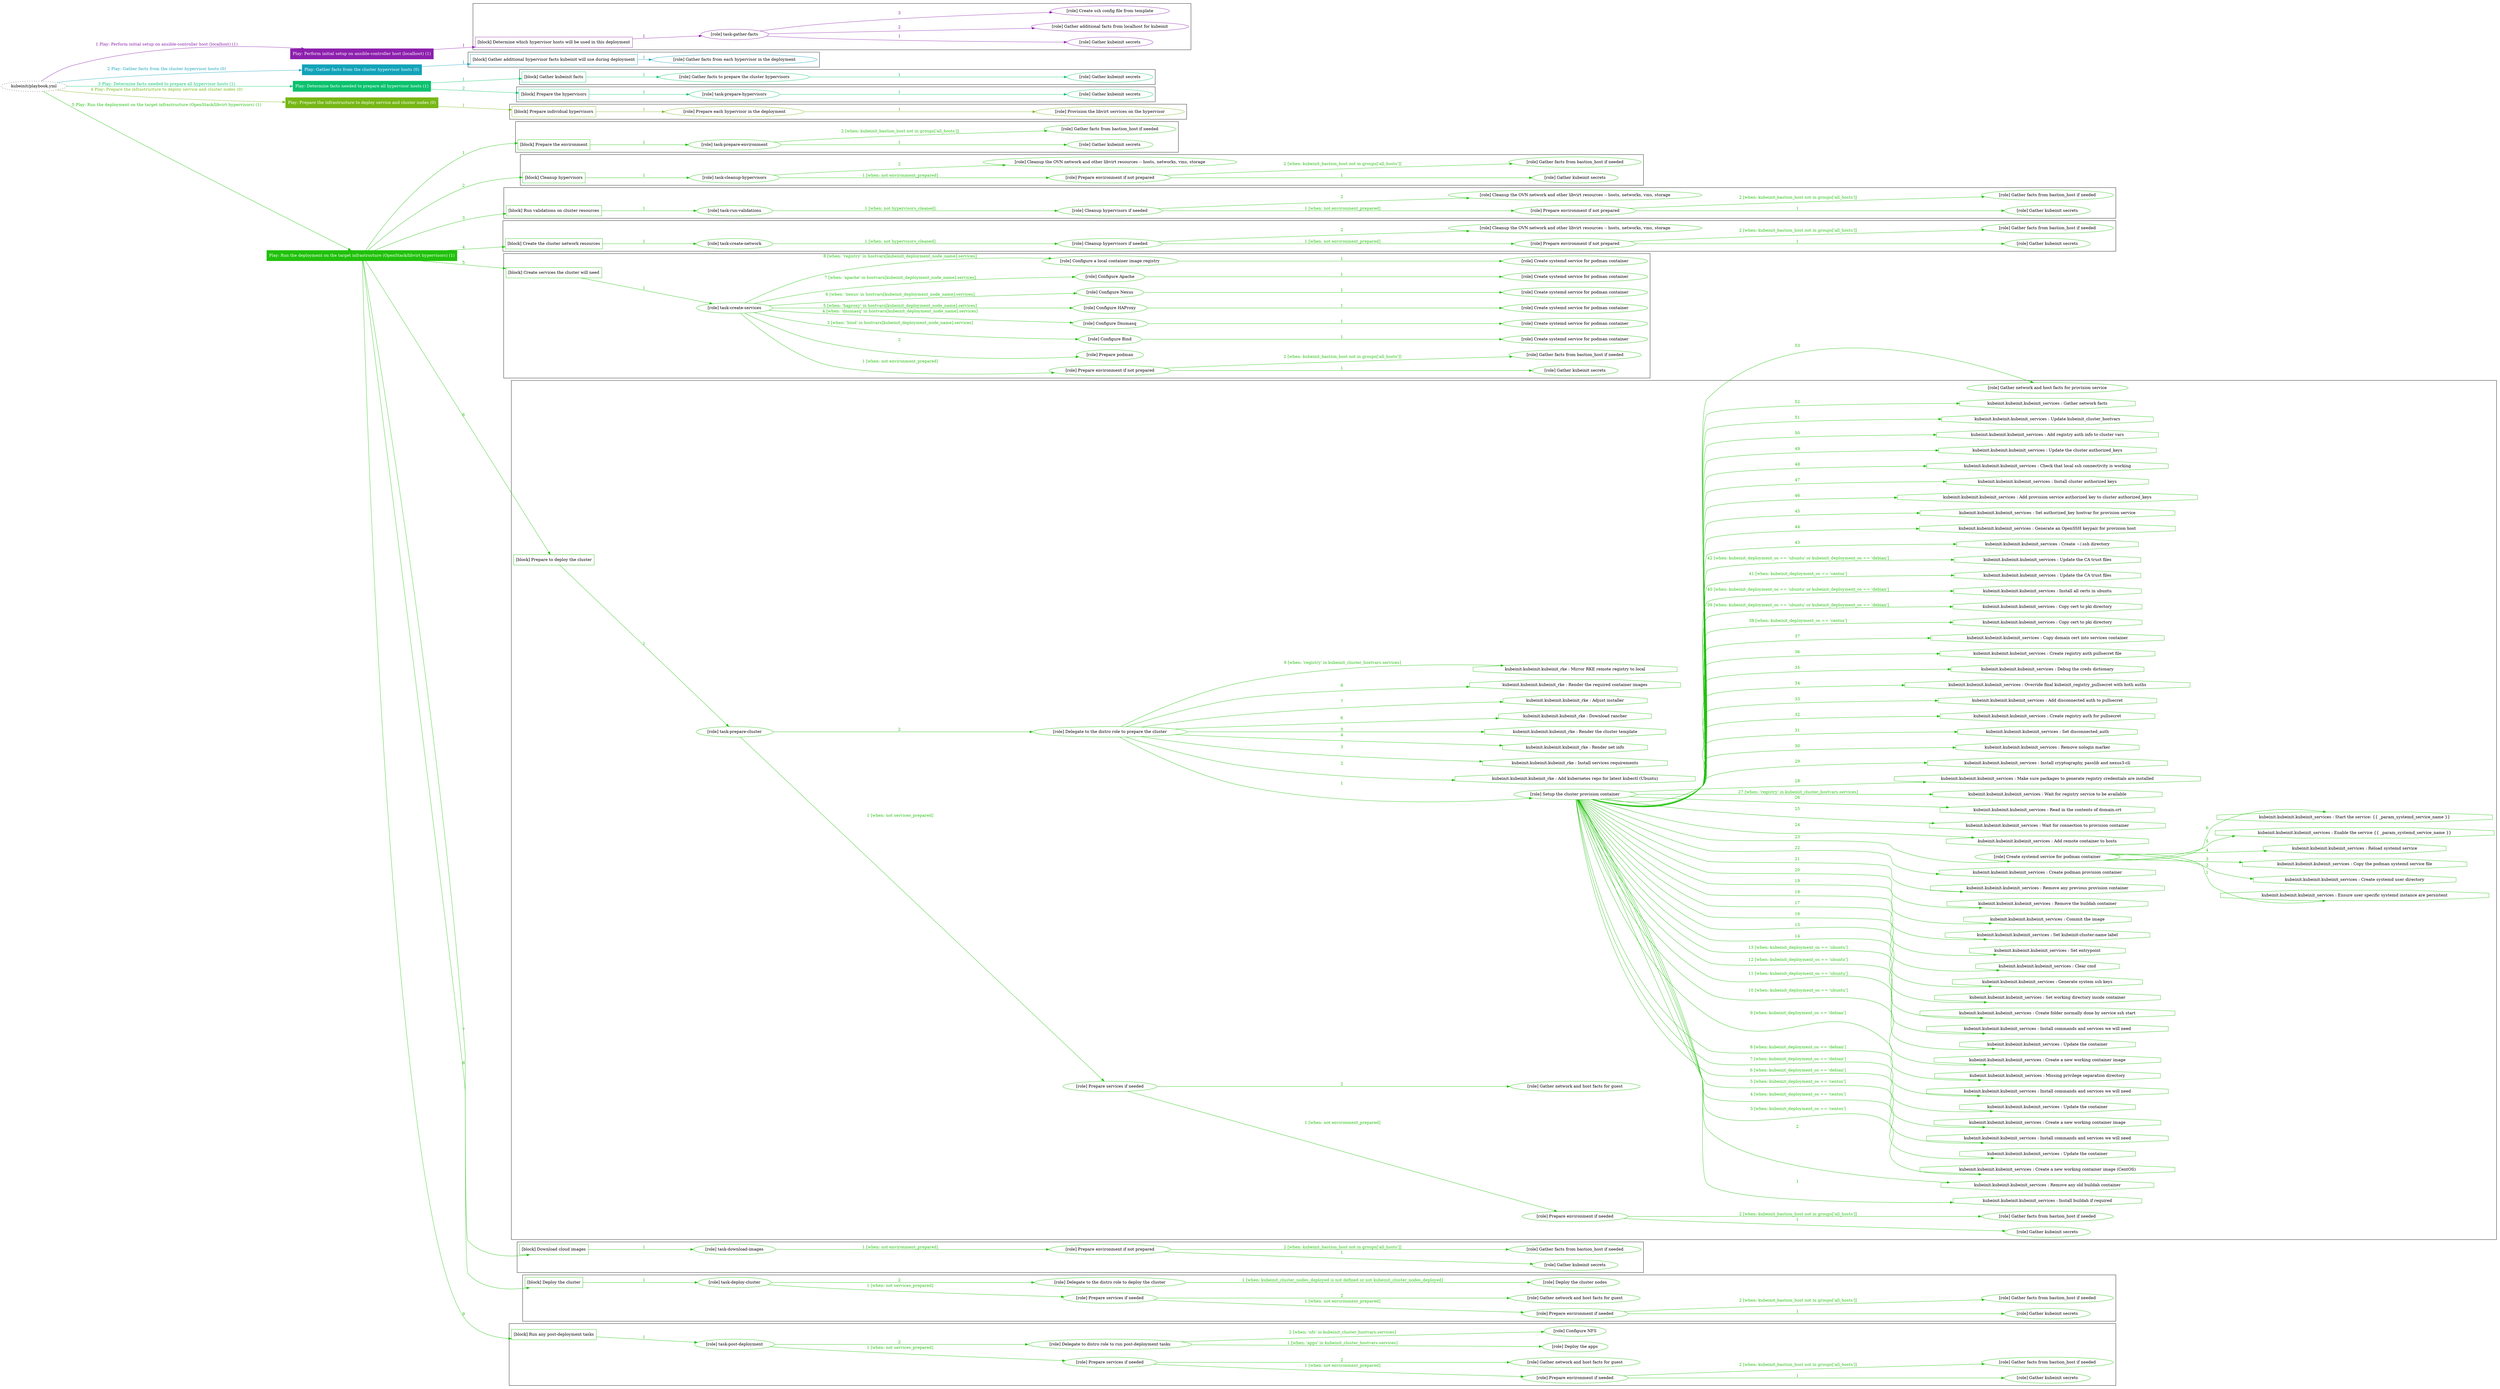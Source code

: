 digraph {
	graph [concentrate=true ordering=in rankdir=LR ratio=fill]
	edge [esep=5 sep=10]
	"kubeinit/playbook.yml" [URL="/home/runner/work/kubeinit/kubeinit/kubeinit/playbook.yml" id=playbook_1b989acb style=dotted]
	"kubeinit/playbook.yml" -> play_3771dcf1 [label="1 Play: Perform initial setup on ansible-controller host (localhost) (1)" color="#8d1fad" fontcolor="#8d1fad" id=edge_play_3771dcf1 labeltooltip="1 Play: Perform initial setup on ansible-controller host (localhost) (1)" tooltip="1 Play: Perform initial setup on ansible-controller host (localhost) (1)"]
	subgraph "Play: Perform initial setup on ansible-controller host (localhost) (1)" {
		play_3771dcf1 [label="Play: Perform initial setup on ansible-controller host (localhost) (1)" URL="/home/runner/work/kubeinit/kubeinit/kubeinit/playbook.yml" color="#8d1fad" fontcolor="#ffffff" id=play_3771dcf1 shape=box style=filled tooltip=localhost]
		play_3771dcf1 -> block_75f6ccc4 [label=1 color="#8d1fad" fontcolor="#8d1fad" id=edge_block_75f6ccc4 labeltooltip=1 tooltip=1]
		subgraph cluster_block_75f6ccc4 {
			block_75f6ccc4 [label="[block] Determine which hypervisor hosts will be used in this deployment" URL="/home/runner/work/kubeinit/kubeinit/kubeinit/playbook.yml" color="#8d1fad" id=block_75f6ccc4 labeltooltip="Determine which hypervisor hosts will be used in this deployment" shape=box tooltip="Determine which hypervisor hosts will be used in this deployment"]
			block_75f6ccc4 -> role_3700fcf7 [label="1 " color="#8d1fad" fontcolor="#8d1fad" id=edge_role_3700fcf7 labeltooltip="1 " tooltip="1 "]
			subgraph "task-gather-facts" {
				role_3700fcf7 [label="[role] task-gather-facts" URL="/home/runner/work/kubeinit/kubeinit/kubeinit/playbook.yml" color="#8d1fad" id=role_3700fcf7 tooltip="task-gather-facts"]
				role_3700fcf7 -> role_0f67b285 [label="1 " color="#8d1fad" fontcolor="#8d1fad" id=edge_role_0f67b285 labeltooltip="1 " tooltip="1 "]
				subgraph "Gather kubeinit secrets" {
					role_0f67b285 [label="[role] Gather kubeinit secrets" URL="/home/runner/.ansible/collections/ansible_collections/kubeinit/kubeinit/roles/kubeinit_prepare/tasks/build_hypervisors_group.yml" color="#8d1fad" id=role_0f67b285 tooltip="Gather kubeinit secrets"]
				}
				role_3700fcf7 -> role_efe66375 [label="2 " color="#8d1fad" fontcolor="#8d1fad" id=edge_role_efe66375 labeltooltip="2 " tooltip="2 "]
				subgraph "Gather additional facts from localhost for kubeinit" {
					role_efe66375 [label="[role] Gather additional facts from localhost for kubeinit" URL="/home/runner/.ansible/collections/ansible_collections/kubeinit/kubeinit/roles/kubeinit_prepare/tasks/build_hypervisors_group.yml" color="#8d1fad" id=role_efe66375 tooltip="Gather additional facts from localhost for kubeinit"]
				}
				role_3700fcf7 -> role_178aae3f [label="3 " color="#8d1fad" fontcolor="#8d1fad" id=edge_role_178aae3f labeltooltip="3 " tooltip="3 "]
				subgraph "Create ssh config file from template" {
					role_178aae3f [label="[role] Create ssh config file from template" URL="/home/runner/.ansible/collections/ansible_collections/kubeinit/kubeinit/roles/kubeinit_prepare/tasks/build_hypervisors_group.yml" color="#8d1fad" id=role_178aae3f tooltip="Create ssh config file from template"]
				}
			}
		}
	}
	"kubeinit/playbook.yml" -> play_8ff33ad2 [label="2 Play: Gather facts from the cluster hypervisor hosts (0)" color="#12a3ba" fontcolor="#12a3ba" id=edge_play_8ff33ad2 labeltooltip="2 Play: Gather facts from the cluster hypervisor hosts (0)" tooltip="2 Play: Gather facts from the cluster hypervisor hosts (0)"]
	subgraph "Play: Gather facts from the cluster hypervisor hosts (0)" {
		play_8ff33ad2 [label="Play: Gather facts from the cluster hypervisor hosts (0)" URL="/home/runner/work/kubeinit/kubeinit/kubeinit/playbook.yml" color="#12a3ba" fontcolor="#ffffff" id=play_8ff33ad2 shape=box style=filled tooltip="Play: Gather facts from the cluster hypervisor hosts (0)"]
		play_8ff33ad2 -> block_fa4bcdbe [label=1 color="#12a3ba" fontcolor="#12a3ba" id=edge_block_fa4bcdbe labeltooltip=1 tooltip=1]
		subgraph cluster_block_fa4bcdbe {
			block_fa4bcdbe [label="[block] Gather additional hypervisor facts kubeinit will use during deployment" URL="/home/runner/work/kubeinit/kubeinit/kubeinit/playbook.yml" color="#12a3ba" id=block_fa4bcdbe labeltooltip="Gather additional hypervisor facts kubeinit will use during deployment" shape=box tooltip="Gather additional hypervisor facts kubeinit will use during deployment"]
			block_fa4bcdbe -> role_746ad0fa [label="1 " color="#12a3ba" fontcolor="#12a3ba" id=edge_role_746ad0fa labeltooltip="1 " tooltip="1 "]
			subgraph "Gather facts from each hypervisor in the deployment" {
				role_746ad0fa [label="[role] Gather facts from each hypervisor in the deployment" URL="/home/runner/work/kubeinit/kubeinit/kubeinit/playbook.yml" color="#12a3ba" id=role_746ad0fa tooltip="Gather facts from each hypervisor in the deployment"]
			}
		}
	}
	"kubeinit/playbook.yml" -> play_82cd7513 [label="3 Play: Determine facts needed to prepare all hypervisor hosts (1)" color="#0ac26e" fontcolor="#0ac26e" id=edge_play_82cd7513 labeltooltip="3 Play: Determine facts needed to prepare all hypervisor hosts (1)" tooltip="3 Play: Determine facts needed to prepare all hypervisor hosts (1)"]
	subgraph "Play: Determine facts needed to prepare all hypervisor hosts (1)" {
		play_82cd7513 [label="Play: Determine facts needed to prepare all hypervisor hosts (1)" URL="/home/runner/work/kubeinit/kubeinit/kubeinit/playbook.yml" color="#0ac26e" fontcolor="#ffffff" id=play_82cd7513 shape=box style=filled tooltip=localhost]
		play_82cd7513 -> block_113e9dc4 [label=1 color="#0ac26e" fontcolor="#0ac26e" id=edge_block_113e9dc4 labeltooltip=1 tooltip=1]
		subgraph cluster_block_113e9dc4 {
			block_113e9dc4 [label="[block] Gather kubeinit facts" URL="/home/runner/work/kubeinit/kubeinit/kubeinit/playbook.yml" color="#0ac26e" id=block_113e9dc4 labeltooltip="Gather kubeinit facts" shape=box tooltip="Gather kubeinit facts"]
			block_113e9dc4 -> role_99f2737d [label="1 " color="#0ac26e" fontcolor="#0ac26e" id=edge_role_99f2737d labeltooltip="1 " tooltip="1 "]
			subgraph "Gather facts to prepare the cluster hypervisors" {
				role_99f2737d [label="[role] Gather facts to prepare the cluster hypervisors" URL="/home/runner/work/kubeinit/kubeinit/kubeinit/playbook.yml" color="#0ac26e" id=role_99f2737d tooltip="Gather facts to prepare the cluster hypervisors"]
				role_99f2737d -> role_411589a3 [label="1 " color="#0ac26e" fontcolor="#0ac26e" id=edge_role_411589a3 labeltooltip="1 " tooltip="1 "]
				subgraph "Gather kubeinit secrets" {
					role_411589a3 [label="[role] Gather kubeinit secrets" URL="/home/runner/.ansible/collections/ansible_collections/kubeinit/kubeinit/roles/kubeinit_prepare/tasks/gather_kubeinit_facts.yml" color="#0ac26e" id=role_411589a3 tooltip="Gather kubeinit secrets"]
				}
			}
		}
		play_82cd7513 -> block_fc99b49a [label=2 color="#0ac26e" fontcolor="#0ac26e" id=edge_block_fc99b49a labeltooltip=2 tooltip=2]
		subgraph cluster_block_fc99b49a {
			block_fc99b49a [label="[block] Prepare the hypervisors" URL="/home/runner/work/kubeinit/kubeinit/kubeinit/playbook.yml" color="#0ac26e" id=block_fc99b49a labeltooltip="Prepare the hypervisors" shape=box tooltip="Prepare the hypervisors"]
			block_fc99b49a -> role_0babbca4 [label="1 " color="#0ac26e" fontcolor="#0ac26e" id=edge_role_0babbca4 labeltooltip="1 " tooltip="1 "]
			subgraph "task-prepare-hypervisors" {
				role_0babbca4 [label="[role] task-prepare-hypervisors" URL="/home/runner/work/kubeinit/kubeinit/kubeinit/playbook.yml" color="#0ac26e" id=role_0babbca4 tooltip="task-prepare-hypervisors"]
				role_0babbca4 -> role_2f4f5cce [label="1 " color="#0ac26e" fontcolor="#0ac26e" id=edge_role_2f4f5cce labeltooltip="1 " tooltip="1 "]
				subgraph "Gather kubeinit secrets" {
					role_2f4f5cce [label="[role] Gather kubeinit secrets" URL="/home/runner/.ansible/collections/ansible_collections/kubeinit/kubeinit/roles/kubeinit_prepare/tasks/gather_kubeinit_facts.yml" color="#0ac26e" id=role_2f4f5cce tooltip="Gather kubeinit secrets"]
				}
			}
		}
	}
	"kubeinit/playbook.yml" -> play_274120ac [label="4 Play: Prepare the infrastructure to deploy service and cluster nodes (0)" color="#76b715" fontcolor="#76b715" id=edge_play_274120ac labeltooltip="4 Play: Prepare the infrastructure to deploy service and cluster nodes (0)" tooltip="4 Play: Prepare the infrastructure to deploy service and cluster nodes (0)"]
	subgraph "Play: Prepare the infrastructure to deploy service and cluster nodes (0)" {
		play_274120ac [label="Play: Prepare the infrastructure to deploy service and cluster nodes (0)" URL="/home/runner/work/kubeinit/kubeinit/kubeinit/playbook.yml" color="#76b715" fontcolor="#ffffff" id=play_274120ac shape=box style=filled tooltip="Play: Prepare the infrastructure to deploy service and cluster nodes (0)"]
		play_274120ac -> block_9ef16832 [label=1 color="#76b715" fontcolor="#76b715" id=edge_block_9ef16832 labeltooltip=1 tooltip=1]
		subgraph cluster_block_9ef16832 {
			block_9ef16832 [label="[block] Prepare individual hypervisors" URL="/home/runner/work/kubeinit/kubeinit/kubeinit/playbook.yml" color="#76b715" id=block_9ef16832 labeltooltip="Prepare individual hypervisors" shape=box tooltip="Prepare individual hypervisors"]
			block_9ef16832 -> role_a84425ec [label="1 " color="#76b715" fontcolor="#76b715" id=edge_role_a84425ec labeltooltip="1 " tooltip="1 "]
			subgraph "Prepare each hypervisor in the deployment" {
				role_a84425ec [label="[role] Prepare each hypervisor in the deployment" URL="/home/runner/work/kubeinit/kubeinit/kubeinit/playbook.yml" color="#76b715" id=role_a84425ec tooltip="Prepare each hypervisor in the deployment"]
				role_a84425ec -> role_6062ff24 [label="1 " color="#76b715" fontcolor="#76b715" id=edge_role_6062ff24 labeltooltip="1 " tooltip="1 "]
				subgraph "Provision the libvirt services on the hypervisor" {
					role_6062ff24 [label="[role] Provision the libvirt services on the hypervisor" URL="/home/runner/.ansible/collections/ansible_collections/kubeinit/kubeinit/roles/kubeinit_prepare/tasks/prepare_hypervisor.yml" color="#76b715" id=role_6062ff24 tooltip="Provision the libvirt services on the hypervisor"]
				}
			}
		}
	}
	"kubeinit/playbook.yml" -> play_317a7385 [label="5 Play: Run the deployment on the target infrastructure (OpenStack/libvirt hypervisors) (1)" color="#20c10b" fontcolor="#20c10b" id=edge_play_317a7385 labeltooltip="5 Play: Run the deployment on the target infrastructure (OpenStack/libvirt hypervisors) (1)" tooltip="5 Play: Run the deployment on the target infrastructure (OpenStack/libvirt hypervisors) (1)"]
	subgraph "Play: Run the deployment on the target infrastructure (OpenStack/libvirt hypervisors) (1)" {
		play_317a7385 [label="Play: Run the deployment on the target infrastructure (OpenStack/libvirt hypervisors) (1)" URL="/home/runner/work/kubeinit/kubeinit/kubeinit/playbook.yml" color="#20c10b" fontcolor="#ffffff" id=play_317a7385 shape=box style=filled tooltip=localhost]
		play_317a7385 -> block_f8fa537b [label=1 color="#20c10b" fontcolor="#20c10b" id=edge_block_f8fa537b labeltooltip=1 tooltip=1]
		subgraph cluster_block_f8fa537b {
			block_f8fa537b [label="[block] Prepare the environment" URL="/home/runner/work/kubeinit/kubeinit/kubeinit/playbook.yml" color="#20c10b" id=block_f8fa537b labeltooltip="Prepare the environment" shape=box tooltip="Prepare the environment"]
			block_f8fa537b -> role_184778a2 [label="1 " color="#20c10b" fontcolor="#20c10b" id=edge_role_184778a2 labeltooltip="1 " tooltip="1 "]
			subgraph "task-prepare-environment" {
				role_184778a2 [label="[role] task-prepare-environment" URL="/home/runner/work/kubeinit/kubeinit/kubeinit/playbook.yml" color="#20c10b" id=role_184778a2 tooltip="task-prepare-environment"]
				role_184778a2 -> role_a32b2d36 [label="1 " color="#20c10b" fontcolor="#20c10b" id=edge_role_a32b2d36 labeltooltip="1 " tooltip="1 "]
				subgraph "Gather kubeinit secrets" {
					role_a32b2d36 [label="[role] Gather kubeinit secrets" URL="/home/runner/.ansible/collections/ansible_collections/kubeinit/kubeinit/roles/kubeinit_prepare/tasks/gather_kubeinit_facts.yml" color="#20c10b" id=role_a32b2d36 tooltip="Gather kubeinit secrets"]
				}
				role_184778a2 -> role_b1c9bb83 [label="2 [when: kubeinit_bastion_host not in groups['all_hosts']]" color="#20c10b" fontcolor="#20c10b" id=edge_role_b1c9bb83 labeltooltip="2 [when: kubeinit_bastion_host not in groups['all_hosts']]" tooltip="2 [when: kubeinit_bastion_host not in groups['all_hosts']]"]
				subgraph "Gather facts from bastion_host if needed" {
					role_b1c9bb83 [label="[role] Gather facts from bastion_host if needed" URL="/home/runner/.ansible/collections/ansible_collections/kubeinit/kubeinit/roles/kubeinit_prepare/tasks/main.yml" color="#20c10b" id=role_b1c9bb83 tooltip="Gather facts from bastion_host if needed"]
				}
			}
		}
		play_317a7385 -> block_ae0637ec [label=2 color="#20c10b" fontcolor="#20c10b" id=edge_block_ae0637ec labeltooltip=2 tooltip=2]
		subgraph cluster_block_ae0637ec {
			block_ae0637ec [label="[block] Cleanup hypervisors" URL="/home/runner/work/kubeinit/kubeinit/kubeinit/playbook.yml" color="#20c10b" id=block_ae0637ec labeltooltip="Cleanup hypervisors" shape=box tooltip="Cleanup hypervisors"]
			block_ae0637ec -> role_599bd88b [label="1 " color="#20c10b" fontcolor="#20c10b" id=edge_role_599bd88b labeltooltip="1 " tooltip="1 "]
			subgraph "task-cleanup-hypervisors" {
				role_599bd88b [label="[role] task-cleanup-hypervisors" URL="/home/runner/work/kubeinit/kubeinit/kubeinit/playbook.yml" color="#20c10b" id=role_599bd88b tooltip="task-cleanup-hypervisors"]
				role_599bd88b -> role_2b8d10c7 [label="1 [when: not environment_prepared]" color="#20c10b" fontcolor="#20c10b" id=edge_role_2b8d10c7 labeltooltip="1 [when: not environment_prepared]" tooltip="1 [when: not environment_prepared]"]
				subgraph "Prepare environment if not prepared" {
					role_2b8d10c7 [label="[role] Prepare environment if not prepared" URL="/home/runner/.ansible/collections/ansible_collections/kubeinit/kubeinit/roles/kubeinit_libvirt/tasks/cleanup_hypervisors.yml" color="#20c10b" id=role_2b8d10c7 tooltip="Prepare environment if not prepared"]
					role_2b8d10c7 -> role_cc049113 [label="1 " color="#20c10b" fontcolor="#20c10b" id=edge_role_cc049113 labeltooltip="1 " tooltip="1 "]
					subgraph "Gather kubeinit secrets" {
						role_cc049113 [label="[role] Gather kubeinit secrets" URL="/home/runner/.ansible/collections/ansible_collections/kubeinit/kubeinit/roles/kubeinit_prepare/tasks/gather_kubeinit_facts.yml" color="#20c10b" id=role_cc049113 tooltip="Gather kubeinit secrets"]
					}
					role_2b8d10c7 -> role_0736209f [label="2 [when: kubeinit_bastion_host not in groups['all_hosts']]" color="#20c10b" fontcolor="#20c10b" id=edge_role_0736209f labeltooltip="2 [when: kubeinit_bastion_host not in groups['all_hosts']]" tooltip="2 [when: kubeinit_bastion_host not in groups['all_hosts']]"]
					subgraph "Gather facts from bastion_host if needed" {
						role_0736209f [label="[role] Gather facts from bastion_host if needed" URL="/home/runner/.ansible/collections/ansible_collections/kubeinit/kubeinit/roles/kubeinit_prepare/tasks/main.yml" color="#20c10b" id=role_0736209f tooltip="Gather facts from bastion_host if needed"]
					}
				}
				role_599bd88b -> role_42103014 [label="2 " color="#20c10b" fontcolor="#20c10b" id=edge_role_42103014 labeltooltip="2 " tooltip="2 "]
				subgraph "Cleanup the OVN network and other libvirt resources -- hosts, networks, vms, storage" {
					role_42103014 [label="[role] Cleanup the OVN network and other libvirt resources -- hosts, networks, vms, storage" URL="/home/runner/.ansible/collections/ansible_collections/kubeinit/kubeinit/roles/kubeinit_libvirt/tasks/cleanup_hypervisors.yml" color="#20c10b" id=role_42103014 tooltip="Cleanup the OVN network and other libvirt resources -- hosts, networks, vms, storage"]
				}
			}
		}
		play_317a7385 -> block_dbc6d87c [label=3 color="#20c10b" fontcolor="#20c10b" id=edge_block_dbc6d87c labeltooltip=3 tooltip=3]
		subgraph cluster_block_dbc6d87c {
			block_dbc6d87c [label="[block] Run validations on cluster resources" URL="/home/runner/work/kubeinit/kubeinit/kubeinit/playbook.yml" color="#20c10b" id=block_dbc6d87c labeltooltip="Run validations on cluster resources" shape=box tooltip="Run validations on cluster resources"]
			block_dbc6d87c -> role_2e38076d [label="1 " color="#20c10b" fontcolor="#20c10b" id=edge_role_2e38076d labeltooltip="1 " tooltip="1 "]
			subgraph "task-run-validations" {
				role_2e38076d [label="[role] task-run-validations" URL="/home/runner/work/kubeinit/kubeinit/kubeinit/playbook.yml" color="#20c10b" id=role_2e38076d tooltip="task-run-validations"]
				role_2e38076d -> role_f3db0d5c [label="1 [when: not hypervisors_cleaned]" color="#20c10b" fontcolor="#20c10b" id=edge_role_f3db0d5c labeltooltip="1 [when: not hypervisors_cleaned]" tooltip="1 [when: not hypervisors_cleaned]"]
				subgraph "Cleanup hypervisors if needed" {
					role_f3db0d5c [label="[role] Cleanup hypervisors if needed" URL="/home/runner/.ansible/collections/ansible_collections/kubeinit/kubeinit/roles/kubeinit_validations/tasks/main.yml" color="#20c10b" id=role_f3db0d5c tooltip="Cleanup hypervisors if needed"]
					role_f3db0d5c -> role_21c19146 [label="1 [when: not environment_prepared]" color="#20c10b" fontcolor="#20c10b" id=edge_role_21c19146 labeltooltip="1 [when: not environment_prepared]" tooltip="1 [when: not environment_prepared]"]
					subgraph "Prepare environment if not prepared" {
						role_21c19146 [label="[role] Prepare environment if not prepared" URL="/home/runner/.ansible/collections/ansible_collections/kubeinit/kubeinit/roles/kubeinit_libvirt/tasks/cleanup_hypervisors.yml" color="#20c10b" id=role_21c19146 tooltip="Prepare environment if not prepared"]
						role_21c19146 -> role_31337abe [label="1 " color="#20c10b" fontcolor="#20c10b" id=edge_role_31337abe labeltooltip="1 " tooltip="1 "]
						subgraph "Gather kubeinit secrets" {
							role_31337abe [label="[role] Gather kubeinit secrets" URL="/home/runner/.ansible/collections/ansible_collections/kubeinit/kubeinit/roles/kubeinit_prepare/tasks/gather_kubeinit_facts.yml" color="#20c10b" id=role_31337abe tooltip="Gather kubeinit secrets"]
						}
						role_21c19146 -> role_b2d18f71 [label="2 [when: kubeinit_bastion_host not in groups['all_hosts']]" color="#20c10b" fontcolor="#20c10b" id=edge_role_b2d18f71 labeltooltip="2 [when: kubeinit_bastion_host not in groups['all_hosts']]" tooltip="2 [when: kubeinit_bastion_host not in groups['all_hosts']]"]
						subgraph "Gather facts from bastion_host if needed" {
							role_b2d18f71 [label="[role] Gather facts from bastion_host if needed" URL="/home/runner/.ansible/collections/ansible_collections/kubeinit/kubeinit/roles/kubeinit_prepare/tasks/main.yml" color="#20c10b" id=role_b2d18f71 tooltip="Gather facts from bastion_host if needed"]
						}
					}
					role_f3db0d5c -> role_3e8fd046 [label="2 " color="#20c10b" fontcolor="#20c10b" id=edge_role_3e8fd046 labeltooltip="2 " tooltip="2 "]
					subgraph "Cleanup the OVN network and other libvirt resources -- hosts, networks, vms, storage" {
						role_3e8fd046 [label="[role] Cleanup the OVN network and other libvirt resources -- hosts, networks, vms, storage" URL="/home/runner/.ansible/collections/ansible_collections/kubeinit/kubeinit/roles/kubeinit_libvirt/tasks/cleanup_hypervisors.yml" color="#20c10b" id=role_3e8fd046 tooltip="Cleanup the OVN network and other libvirt resources -- hosts, networks, vms, storage"]
					}
				}
			}
		}
		play_317a7385 -> block_bef83178 [label=4 color="#20c10b" fontcolor="#20c10b" id=edge_block_bef83178 labeltooltip=4 tooltip=4]
		subgraph cluster_block_bef83178 {
			block_bef83178 [label="[block] Create the cluster network resources" URL="/home/runner/work/kubeinit/kubeinit/kubeinit/playbook.yml" color="#20c10b" id=block_bef83178 labeltooltip="Create the cluster network resources" shape=box tooltip="Create the cluster network resources"]
			block_bef83178 -> role_939386b9 [label="1 " color="#20c10b" fontcolor="#20c10b" id=edge_role_939386b9 labeltooltip="1 " tooltip="1 "]
			subgraph "task-create-network" {
				role_939386b9 [label="[role] task-create-network" URL="/home/runner/work/kubeinit/kubeinit/kubeinit/playbook.yml" color="#20c10b" id=role_939386b9 tooltip="task-create-network"]
				role_939386b9 -> role_4f36f104 [label="1 [when: not hypervisors_cleaned]" color="#20c10b" fontcolor="#20c10b" id=edge_role_4f36f104 labeltooltip="1 [when: not hypervisors_cleaned]" tooltip="1 [when: not hypervisors_cleaned]"]
				subgraph "Cleanup hypervisors if needed" {
					role_4f36f104 [label="[role] Cleanup hypervisors if needed" URL="/home/runner/.ansible/collections/ansible_collections/kubeinit/kubeinit/roles/kubeinit_libvirt/tasks/create_network.yml" color="#20c10b" id=role_4f36f104 tooltip="Cleanup hypervisors if needed"]
					role_4f36f104 -> role_cedd8029 [label="1 [when: not environment_prepared]" color="#20c10b" fontcolor="#20c10b" id=edge_role_cedd8029 labeltooltip="1 [when: not environment_prepared]" tooltip="1 [when: not environment_prepared]"]
					subgraph "Prepare environment if not prepared" {
						role_cedd8029 [label="[role] Prepare environment if not prepared" URL="/home/runner/.ansible/collections/ansible_collections/kubeinit/kubeinit/roles/kubeinit_libvirt/tasks/cleanup_hypervisors.yml" color="#20c10b" id=role_cedd8029 tooltip="Prepare environment if not prepared"]
						role_cedd8029 -> role_a5db49aa [label="1 " color="#20c10b" fontcolor="#20c10b" id=edge_role_a5db49aa labeltooltip="1 " tooltip="1 "]
						subgraph "Gather kubeinit secrets" {
							role_a5db49aa [label="[role] Gather kubeinit secrets" URL="/home/runner/.ansible/collections/ansible_collections/kubeinit/kubeinit/roles/kubeinit_prepare/tasks/gather_kubeinit_facts.yml" color="#20c10b" id=role_a5db49aa tooltip="Gather kubeinit secrets"]
						}
						role_cedd8029 -> role_30626143 [label="2 [when: kubeinit_bastion_host not in groups['all_hosts']]" color="#20c10b" fontcolor="#20c10b" id=edge_role_30626143 labeltooltip="2 [when: kubeinit_bastion_host not in groups['all_hosts']]" tooltip="2 [when: kubeinit_bastion_host not in groups['all_hosts']]"]
						subgraph "Gather facts from bastion_host if needed" {
							role_30626143 [label="[role] Gather facts from bastion_host if needed" URL="/home/runner/.ansible/collections/ansible_collections/kubeinit/kubeinit/roles/kubeinit_prepare/tasks/main.yml" color="#20c10b" id=role_30626143 tooltip="Gather facts from bastion_host if needed"]
						}
					}
					role_4f36f104 -> role_828284ab [label="2 " color="#20c10b" fontcolor="#20c10b" id=edge_role_828284ab labeltooltip="2 " tooltip="2 "]
					subgraph "Cleanup the OVN network and other libvirt resources -- hosts, networks, vms, storage" {
						role_828284ab [label="[role] Cleanup the OVN network and other libvirt resources -- hosts, networks, vms, storage" URL="/home/runner/.ansible/collections/ansible_collections/kubeinit/kubeinit/roles/kubeinit_libvirt/tasks/cleanup_hypervisors.yml" color="#20c10b" id=role_828284ab tooltip="Cleanup the OVN network and other libvirt resources -- hosts, networks, vms, storage"]
					}
				}
			}
		}
		play_317a7385 -> block_48d2fde2 [label=5 color="#20c10b" fontcolor="#20c10b" id=edge_block_48d2fde2 labeltooltip=5 tooltip=5]
		subgraph cluster_block_48d2fde2 {
			block_48d2fde2 [label="[block] Create services the cluster will need" URL="/home/runner/work/kubeinit/kubeinit/kubeinit/playbook.yml" color="#20c10b" id=block_48d2fde2 labeltooltip="Create services the cluster will need" shape=box tooltip="Create services the cluster will need"]
			block_48d2fde2 -> role_5060d640 [label="1 " color="#20c10b" fontcolor="#20c10b" id=edge_role_5060d640 labeltooltip="1 " tooltip="1 "]
			subgraph "task-create-services" {
				role_5060d640 [label="[role] task-create-services" URL="/home/runner/work/kubeinit/kubeinit/kubeinit/playbook.yml" color="#20c10b" id=role_5060d640 tooltip="task-create-services"]
				role_5060d640 -> role_4b895f51 [label="1 [when: not environment_prepared]" color="#20c10b" fontcolor="#20c10b" id=edge_role_4b895f51 labeltooltip="1 [when: not environment_prepared]" tooltip="1 [when: not environment_prepared]"]
				subgraph "Prepare environment if not prepared" {
					role_4b895f51 [label="[role] Prepare environment if not prepared" URL="/home/runner/.ansible/collections/ansible_collections/kubeinit/kubeinit/roles/kubeinit_services/tasks/main.yml" color="#20c10b" id=role_4b895f51 tooltip="Prepare environment if not prepared"]
					role_4b895f51 -> role_dc7c5a5f [label="1 " color="#20c10b" fontcolor="#20c10b" id=edge_role_dc7c5a5f labeltooltip="1 " tooltip="1 "]
					subgraph "Gather kubeinit secrets" {
						role_dc7c5a5f [label="[role] Gather kubeinit secrets" URL="/home/runner/.ansible/collections/ansible_collections/kubeinit/kubeinit/roles/kubeinit_prepare/tasks/gather_kubeinit_facts.yml" color="#20c10b" id=role_dc7c5a5f tooltip="Gather kubeinit secrets"]
					}
					role_4b895f51 -> role_fd7cd4b4 [label="2 [when: kubeinit_bastion_host not in groups['all_hosts']]" color="#20c10b" fontcolor="#20c10b" id=edge_role_fd7cd4b4 labeltooltip="2 [when: kubeinit_bastion_host not in groups['all_hosts']]" tooltip="2 [when: kubeinit_bastion_host not in groups['all_hosts']]"]
					subgraph "Gather facts from bastion_host if needed" {
						role_fd7cd4b4 [label="[role] Gather facts from bastion_host if needed" URL="/home/runner/.ansible/collections/ansible_collections/kubeinit/kubeinit/roles/kubeinit_prepare/tasks/main.yml" color="#20c10b" id=role_fd7cd4b4 tooltip="Gather facts from bastion_host if needed"]
					}
				}
				role_5060d640 -> role_3c1faf1b [label="2 " color="#20c10b" fontcolor="#20c10b" id=edge_role_3c1faf1b labeltooltip="2 " tooltip="2 "]
				subgraph "Prepare podman" {
					role_3c1faf1b [label="[role] Prepare podman" URL="/home/runner/.ansible/collections/ansible_collections/kubeinit/kubeinit/roles/kubeinit_services/tasks/00_create_service_pod.yml" color="#20c10b" id=role_3c1faf1b tooltip="Prepare podman"]
				}
				role_5060d640 -> role_747ea41c [label="3 [when: 'bind' in hostvars[kubeinit_deployment_node_name].services]" color="#20c10b" fontcolor="#20c10b" id=edge_role_747ea41c labeltooltip="3 [when: 'bind' in hostvars[kubeinit_deployment_node_name].services]" tooltip="3 [when: 'bind' in hostvars[kubeinit_deployment_node_name].services]"]
				subgraph "Configure Bind" {
					role_747ea41c [label="[role] Configure Bind" URL="/home/runner/.ansible/collections/ansible_collections/kubeinit/kubeinit/roles/kubeinit_services/tasks/start_services_containers.yml" color="#20c10b" id=role_747ea41c tooltip="Configure Bind"]
					role_747ea41c -> role_b5bd4c9e [label="1 " color="#20c10b" fontcolor="#20c10b" id=edge_role_b5bd4c9e labeltooltip="1 " tooltip="1 "]
					subgraph "Create systemd service for podman container" {
						role_b5bd4c9e [label="[role] Create systemd service for podman container" URL="/home/runner/.ansible/collections/ansible_collections/kubeinit/kubeinit/roles/kubeinit_bind/tasks/main.yml" color="#20c10b" id=role_b5bd4c9e tooltip="Create systemd service for podman container"]
					}
				}
				role_5060d640 -> role_2d2a0c48 [label="4 [when: 'dnsmasq' in hostvars[kubeinit_deployment_node_name].services]" color="#20c10b" fontcolor="#20c10b" id=edge_role_2d2a0c48 labeltooltip="4 [when: 'dnsmasq' in hostvars[kubeinit_deployment_node_name].services]" tooltip="4 [when: 'dnsmasq' in hostvars[kubeinit_deployment_node_name].services]"]
				subgraph "Configure Dnsmasq" {
					role_2d2a0c48 [label="[role] Configure Dnsmasq" URL="/home/runner/.ansible/collections/ansible_collections/kubeinit/kubeinit/roles/kubeinit_services/tasks/start_services_containers.yml" color="#20c10b" id=role_2d2a0c48 tooltip="Configure Dnsmasq"]
					role_2d2a0c48 -> role_e5df9fed [label="1 " color="#20c10b" fontcolor="#20c10b" id=edge_role_e5df9fed labeltooltip="1 " tooltip="1 "]
					subgraph "Create systemd service for podman container" {
						role_e5df9fed [label="[role] Create systemd service for podman container" URL="/home/runner/.ansible/collections/ansible_collections/kubeinit/kubeinit/roles/kubeinit_dnsmasq/tasks/main.yml" color="#20c10b" id=role_e5df9fed tooltip="Create systemd service for podman container"]
					}
				}
				role_5060d640 -> role_dc3009ad [label="5 [when: 'haproxy' in hostvars[kubeinit_deployment_node_name].services]" color="#20c10b" fontcolor="#20c10b" id=edge_role_dc3009ad labeltooltip="5 [when: 'haproxy' in hostvars[kubeinit_deployment_node_name].services]" tooltip="5 [when: 'haproxy' in hostvars[kubeinit_deployment_node_name].services]"]
				subgraph "Configure HAProxy" {
					role_dc3009ad [label="[role] Configure HAProxy" URL="/home/runner/.ansible/collections/ansible_collections/kubeinit/kubeinit/roles/kubeinit_services/tasks/start_services_containers.yml" color="#20c10b" id=role_dc3009ad tooltip="Configure HAProxy"]
					role_dc3009ad -> role_ad83d8b8 [label="1 " color="#20c10b" fontcolor="#20c10b" id=edge_role_ad83d8b8 labeltooltip="1 " tooltip="1 "]
					subgraph "Create systemd service for podman container" {
						role_ad83d8b8 [label="[role] Create systemd service for podman container" URL="/home/runner/.ansible/collections/ansible_collections/kubeinit/kubeinit/roles/kubeinit_haproxy/tasks/main.yml" color="#20c10b" id=role_ad83d8b8 tooltip="Create systemd service for podman container"]
					}
				}
				role_5060d640 -> role_5d162044 [label="6 [when: 'nexus' in hostvars[kubeinit_deployment_node_name].services]" color="#20c10b" fontcolor="#20c10b" id=edge_role_5d162044 labeltooltip="6 [when: 'nexus' in hostvars[kubeinit_deployment_node_name].services]" tooltip="6 [when: 'nexus' in hostvars[kubeinit_deployment_node_name].services]"]
				subgraph "Configure Nexus" {
					role_5d162044 [label="[role] Configure Nexus" URL="/home/runner/.ansible/collections/ansible_collections/kubeinit/kubeinit/roles/kubeinit_services/tasks/start_services_containers.yml" color="#20c10b" id=role_5d162044 tooltip="Configure Nexus"]
					role_5d162044 -> role_0bb05aad [label="1 " color="#20c10b" fontcolor="#20c10b" id=edge_role_0bb05aad labeltooltip="1 " tooltip="1 "]
					subgraph "Create systemd service for podman container" {
						role_0bb05aad [label="[role] Create systemd service for podman container" URL="/home/runner/.ansible/collections/ansible_collections/kubeinit/kubeinit/roles/kubeinit_nexus/tasks/main.yml" color="#20c10b" id=role_0bb05aad tooltip="Create systemd service for podman container"]
					}
				}
				role_5060d640 -> role_a05ec23e [label="7 [when: 'apache' in hostvars[kubeinit_deployment_node_name].services]" color="#20c10b" fontcolor="#20c10b" id=edge_role_a05ec23e labeltooltip="7 [when: 'apache' in hostvars[kubeinit_deployment_node_name].services]" tooltip="7 [when: 'apache' in hostvars[kubeinit_deployment_node_name].services]"]
				subgraph "Configure Apache" {
					role_a05ec23e [label="[role] Configure Apache" URL="/home/runner/.ansible/collections/ansible_collections/kubeinit/kubeinit/roles/kubeinit_services/tasks/start_services_containers.yml" color="#20c10b" id=role_a05ec23e tooltip="Configure Apache"]
					role_a05ec23e -> role_ab3f4b25 [label="1 " color="#20c10b" fontcolor="#20c10b" id=edge_role_ab3f4b25 labeltooltip="1 " tooltip="1 "]
					subgraph "Create systemd service for podman container" {
						role_ab3f4b25 [label="[role] Create systemd service for podman container" URL="/home/runner/.ansible/collections/ansible_collections/kubeinit/kubeinit/roles/kubeinit_apache/tasks/main.yml" color="#20c10b" id=role_ab3f4b25 tooltip="Create systemd service for podman container"]
					}
				}
				role_5060d640 -> role_7caf8908 [label="8 [when: 'registry' in hostvars[kubeinit_deployment_node_name].services]" color="#20c10b" fontcolor="#20c10b" id=edge_role_7caf8908 labeltooltip="8 [when: 'registry' in hostvars[kubeinit_deployment_node_name].services]" tooltip="8 [when: 'registry' in hostvars[kubeinit_deployment_node_name].services]"]
				subgraph "Configure a local container image registry" {
					role_7caf8908 [label="[role] Configure a local container image registry" URL="/home/runner/.ansible/collections/ansible_collections/kubeinit/kubeinit/roles/kubeinit_services/tasks/start_services_containers.yml" color="#20c10b" id=role_7caf8908 tooltip="Configure a local container image registry"]
					role_7caf8908 -> role_babf46b7 [label="1 " color="#20c10b" fontcolor="#20c10b" id=edge_role_babf46b7 labeltooltip="1 " tooltip="1 "]
					subgraph "Create systemd service for podman container" {
						role_babf46b7 [label="[role] Create systemd service for podman container" URL="/home/runner/.ansible/collections/ansible_collections/kubeinit/kubeinit/roles/kubeinit_registry/tasks/main.yml" color="#20c10b" id=role_babf46b7 tooltip="Create systemd service for podman container"]
					}
				}
			}
		}
		play_317a7385 -> block_40c8274f [label=6 color="#20c10b" fontcolor="#20c10b" id=edge_block_40c8274f labeltooltip=6 tooltip=6]
		subgraph cluster_block_40c8274f {
			block_40c8274f [label="[block] Prepare to deploy the cluster" URL="/home/runner/work/kubeinit/kubeinit/kubeinit/playbook.yml" color="#20c10b" id=block_40c8274f labeltooltip="Prepare to deploy the cluster" shape=box tooltip="Prepare to deploy the cluster"]
			block_40c8274f -> role_be89d3da [label="1 " color="#20c10b" fontcolor="#20c10b" id=edge_role_be89d3da labeltooltip="1 " tooltip="1 "]
			subgraph "task-prepare-cluster" {
				role_be89d3da [label="[role] task-prepare-cluster" URL="/home/runner/work/kubeinit/kubeinit/kubeinit/playbook.yml" color="#20c10b" id=role_be89d3da tooltip="task-prepare-cluster"]
				role_be89d3da -> role_ad477330 [label="1 [when: not services_prepared]" color="#20c10b" fontcolor="#20c10b" id=edge_role_ad477330 labeltooltip="1 [when: not services_prepared]" tooltip="1 [when: not services_prepared]"]
				subgraph "Prepare services if needed" {
					role_ad477330 [label="[role] Prepare services if needed" URL="/home/runner/.ansible/collections/ansible_collections/kubeinit/kubeinit/roles/kubeinit_prepare/tasks/prepare_cluster.yml" color="#20c10b" id=role_ad477330 tooltip="Prepare services if needed"]
					role_ad477330 -> role_c7f3eb9a [label="1 [when: not environment_prepared]" color="#20c10b" fontcolor="#20c10b" id=edge_role_c7f3eb9a labeltooltip="1 [when: not environment_prepared]" tooltip="1 [when: not environment_prepared]"]
					subgraph "Prepare environment if needed" {
						role_c7f3eb9a [label="[role] Prepare environment if needed" URL="/home/runner/.ansible/collections/ansible_collections/kubeinit/kubeinit/roles/kubeinit_services/tasks/prepare_services.yml" color="#20c10b" id=role_c7f3eb9a tooltip="Prepare environment if needed"]
						role_c7f3eb9a -> role_1db59ee5 [label="1 " color="#20c10b" fontcolor="#20c10b" id=edge_role_1db59ee5 labeltooltip="1 " tooltip="1 "]
						subgraph "Gather kubeinit secrets" {
							role_1db59ee5 [label="[role] Gather kubeinit secrets" URL="/home/runner/.ansible/collections/ansible_collections/kubeinit/kubeinit/roles/kubeinit_prepare/tasks/gather_kubeinit_facts.yml" color="#20c10b" id=role_1db59ee5 tooltip="Gather kubeinit secrets"]
						}
						role_c7f3eb9a -> role_798c7527 [label="2 [when: kubeinit_bastion_host not in groups['all_hosts']]" color="#20c10b" fontcolor="#20c10b" id=edge_role_798c7527 labeltooltip="2 [when: kubeinit_bastion_host not in groups['all_hosts']]" tooltip="2 [when: kubeinit_bastion_host not in groups['all_hosts']]"]
						subgraph "Gather facts from bastion_host if needed" {
							role_798c7527 [label="[role] Gather facts from bastion_host if needed" URL="/home/runner/.ansible/collections/ansible_collections/kubeinit/kubeinit/roles/kubeinit_prepare/tasks/main.yml" color="#20c10b" id=role_798c7527 tooltip="Gather facts from bastion_host if needed"]
						}
					}
					role_ad477330 -> role_caa4fcdb [label="2 " color="#20c10b" fontcolor="#20c10b" id=edge_role_caa4fcdb labeltooltip="2 " tooltip="2 "]
					subgraph "Gather network and host facts for guest" {
						role_caa4fcdb [label="[role] Gather network and host facts for guest" URL="/home/runner/.ansible/collections/ansible_collections/kubeinit/kubeinit/roles/kubeinit_services/tasks/prepare_services.yml" color="#20c10b" id=role_caa4fcdb tooltip="Gather network and host facts for guest"]
					}
				}
				role_be89d3da -> role_62f59a01 [label="2 " color="#20c10b" fontcolor="#20c10b" id=edge_role_62f59a01 labeltooltip="2 " tooltip="2 "]
				subgraph "Delegate to the distro role to prepare the cluster" {
					role_62f59a01 [label="[role] Delegate to the distro role to prepare the cluster" URL="/home/runner/.ansible/collections/ansible_collections/kubeinit/kubeinit/roles/kubeinit_prepare/tasks/prepare_cluster.yml" color="#20c10b" id=role_62f59a01 tooltip="Delegate to the distro role to prepare the cluster"]
					role_62f59a01 -> role_044511d3 [label="1 " color="#20c10b" fontcolor="#20c10b" id=edge_role_044511d3 labeltooltip="1 " tooltip="1 "]
					subgraph "Setup the cluster provision container" {
						role_044511d3 [label="[role] Setup the cluster provision container" URL="/home/runner/.ansible/collections/ansible_collections/kubeinit/kubeinit/roles/kubeinit_rke/tasks/prepare_cluster.yml" color="#20c10b" id=role_044511d3 tooltip="Setup the cluster provision container"]
						task_d03c65f6 [label="kubeinit.kubeinit.kubeinit_services : Install buildah if required" URL="/home/runner/.ansible/collections/ansible_collections/kubeinit/kubeinit/roles/kubeinit_services/tasks/create_provision_container.yml" color="#20c10b" id=task_d03c65f6 shape=octagon tooltip="kubeinit.kubeinit.kubeinit_services : Install buildah if required"]
						role_044511d3 -> task_d03c65f6 [label="1 " color="#20c10b" fontcolor="#20c10b" id=edge_task_d03c65f6 labeltooltip="1 " tooltip="1 "]
						task_fe721972 [label="kubeinit.kubeinit.kubeinit_services : Remove any old buildah container" URL="/home/runner/.ansible/collections/ansible_collections/kubeinit/kubeinit/roles/kubeinit_services/tasks/create_provision_container.yml" color="#20c10b" id=task_fe721972 shape=octagon tooltip="kubeinit.kubeinit.kubeinit_services : Remove any old buildah container"]
						role_044511d3 -> task_fe721972 [label="2 " color="#20c10b" fontcolor="#20c10b" id=edge_task_fe721972 labeltooltip="2 " tooltip="2 "]
						task_2de08a1a [label="kubeinit.kubeinit.kubeinit_services : Create a new working container image (CentOS)" URL="/home/runner/.ansible/collections/ansible_collections/kubeinit/kubeinit/roles/kubeinit_services/tasks/create_provision_container.yml" color="#20c10b" id=task_2de08a1a shape=octagon tooltip="kubeinit.kubeinit.kubeinit_services : Create a new working container image (CentOS)"]
						role_044511d3 -> task_2de08a1a [label="3 [when: kubeinit_deployment_os == 'centos']" color="#20c10b" fontcolor="#20c10b" id=edge_task_2de08a1a labeltooltip="3 [when: kubeinit_deployment_os == 'centos']" tooltip="3 [when: kubeinit_deployment_os == 'centos']"]
						task_83d9c3ac [label="kubeinit.kubeinit.kubeinit_services : Update the container" URL="/home/runner/.ansible/collections/ansible_collections/kubeinit/kubeinit/roles/kubeinit_services/tasks/create_provision_container.yml" color="#20c10b" id=task_83d9c3ac shape=octagon tooltip="kubeinit.kubeinit.kubeinit_services : Update the container"]
						role_044511d3 -> task_83d9c3ac [label="4 [when: kubeinit_deployment_os == 'centos']" color="#20c10b" fontcolor="#20c10b" id=edge_task_83d9c3ac labeltooltip="4 [when: kubeinit_deployment_os == 'centos']" tooltip="4 [when: kubeinit_deployment_os == 'centos']"]
						task_40d27d3c [label="kubeinit.kubeinit.kubeinit_services : Install commands and services we will need" URL="/home/runner/.ansible/collections/ansible_collections/kubeinit/kubeinit/roles/kubeinit_services/tasks/create_provision_container.yml" color="#20c10b" id=task_40d27d3c shape=octagon tooltip="kubeinit.kubeinit.kubeinit_services : Install commands and services we will need"]
						role_044511d3 -> task_40d27d3c [label="5 [when: kubeinit_deployment_os == 'centos']" color="#20c10b" fontcolor="#20c10b" id=edge_task_40d27d3c labeltooltip="5 [when: kubeinit_deployment_os == 'centos']" tooltip="5 [when: kubeinit_deployment_os == 'centos']"]
						task_bb675ccb [label="kubeinit.kubeinit.kubeinit_services : Create a new working container image" URL="/home/runner/.ansible/collections/ansible_collections/kubeinit/kubeinit/roles/kubeinit_services/tasks/create_provision_container.yml" color="#20c10b" id=task_bb675ccb shape=octagon tooltip="kubeinit.kubeinit.kubeinit_services : Create a new working container image"]
						role_044511d3 -> task_bb675ccb [label="6 [when: kubeinit_deployment_os == 'debian']" color="#20c10b" fontcolor="#20c10b" id=edge_task_bb675ccb labeltooltip="6 [when: kubeinit_deployment_os == 'debian']" tooltip="6 [when: kubeinit_deployment_os == 'debian']"]
						task_b2530ace [label="kubeinit.kubeinit.kubeinit_services : Update the container" URL="/home/runner/.ansible/collections/ansible_collections/kubeinit/kubeinit/roles/kubeinit_services/tasks/create_provision_container.yml" color="#20c10b" id=task_b2530ace shape=octagon tooltip="kubeinit.kubeinit.kubeinit_services : Update the container"]
						role_044511d3 -> task_b2530ace [label="7 [when: kubeinit_deployment_os == 'debian']" color="#20c10b" fontcolor="#20c10b" id=edge_task_b2530ace labeltooltip="7 [when: kubeinit_deployment_os == 'debian']" tooltip="7 [when: kubeinit_deployment_os == 'debian']"]
						task_f257dbe8 [label="kubeinit.kubeinit.kubeinit_services : Install commands and services we will need" URL="/home/runner/.ansible/collections/ansible_collections/kubeinit/kubeinit/roles/kubeinit_services/tasks/create_provision_container.yml" color="#20c10b" id=task_f257dbe8 shape=octagon tooltip="kubeinit.kubeinit.kubeinit_services : Install commands and services we will need"]
						role_044511d3 -> task_f257dbe8 [label="8 [when: kubeinit_deployment_os == 'debian']" color="#20c10b" fontcolor="#20c10b" id=edge_task_f257dbe8 labeltooltip="8 [when: kubeinit_deployment_os == 'debian']" tooltip="8 [when: kubeinit_deployment_os == 'debian']"]
						task_99cb6a9c [label="kubeinit.kubeinit.kubeinit_services : Missing privilege separation directory" URL="/home/runner/.ansible/collections/ansible_collections/kubeinit/kubeinit/roles/kubeinit_services/tasks/create_provision_container.yml" color="#20c10b" id=task_99cb6a9c shape=octagon tooltip="kubeinit.kubeinit.kubeinit_services : Missing privilege separation directory"]
						role_044511d3 -> task_99cb6a9c [label="9 [when: kubeinit_deployment_os == 'debian']" color="#20c10b" fontcolor="#20c10b" id=edge_task_99cb6a9c labeltooltip="9 [when: kubeinit_deployment_os == 'debian']" tooltip="9 [when: kubeinit_deployment_os == 'debian']"]
						task_5865858c [label="kubeinit.kubeinit.kubeinit_services : Create a new working container image" URL="/home/runner/.ansible/collections/ansible_collections/kubeinit/kubeinit/roles/kubeinit_services/tasks/create_provision_container.yml" color="#20c10b" id=task_5865858c shape=octagon tooltip="kubeinit.kubeinit.kubeinit_services : Create a new working container image"]
						role_044511d3 -> task_5865858c [label="10 [when: kubeinit_deployment_os == 'ubuntu']" color="#20c10b" fontcolor="#20c10b" id=edge_task_5865858c labeltooltip="10 [when: kubeinit_deployment_os == 'ubuntu']" tooltip="10 [when: kubeinit_deployment_os == 'ubuntu']"]
						task_63a96513 [label="kubeinit.kubeinit.kubeinit_services : Update the container" URL="/home/runner/.ansible/collections/ansible_collections/kubeinit/kubeinit/roles/kubeinit_services/tasks/create_provision_container.yml" color="#20c10b" id=task_63a96513 shape=octagon tooltip="kubeinit.kubeinit.kubeinit_services : Update the container"]
						role_044511d3 -> task_63a96513 [label="11 [when: kubeinit_deployment_os == 'ubuntu']" color="#20c10b" fontcolor="#20c10b" id=edge_task_63a96513 labeltooltip="11 [when: kubeinit_deployment_os == 'ubuntu']" tooltip="11 [when: kubeinit_deployment_os == 'ubuntu']"]
						task_2221dbe5 [label="kubeinit.kubeinit.kubeinit_services : Install commands and services we will need" URL="/home/runner/.ansible/collections/ansible_collections/kubeinit/kubeinit/roles/kubeinit_services/tasks/create_provision_container.yml" color="#20c10b" id=task_2221dbe5 shape=octagon tooltip="kubeinit.kubeinit.kubeinit_services : Install commands and services we will need"]
						role_044511d3 -> task_2221dbe5 [label="12 [when: kubeinit_deployment_os == 'ubuntu']" color="#20c10b" fontcolor="#20c10b" id=edge_task_2221dbe5 labeltooltip="12 [when: kubeinit_deployment_os == 'ubuntu']" tooltip="12 [when: kubeinit_deployment_os == 'ubuntu']"]
						task_d512eb85 [label="kubeinit.kubeinit.kubeinit_services : Create folder normally done by service ssh start" URL="/home/runner/.ansible/collections/ansible_collections/kubeinit/kubeinit/roles/kubeinit_services/tasks/create_provision_container.yml" color="#20c10b" id=task_d512eb85 shape=octagon tooltip="kubeinit.kubeinit.kubeinit_services : Create folder normally done by service ssh start"]
						role_044511d3 -> task_d512eb85 [label="13 [when: kubeinit_deployment_os == 'ubuntu']" color="#20c10b" fontcolor="#20c10b" id=edge_task_d512eb85 labeltooltip="13 [when: kubeinit_deployment_os == 'ubuntu']" tooltip="13 [when: kubeinit_deployment_os == 'ubuntu']"]
						task_5ed3d564 [label="kubeinit.kubeinit.kubeinit_services : Set working directory inside container" URL="/home/runner/.ansible/collections/ansible_collections/kubeinit/kubeinit/roles/kubeinit_services/tasks/create_provision_container.yml" color="#20c10b" id=task_5ed3d564 shape=octagon tooltip="kubeinit.kubeinit.kubeinit_services : Set working directory inside container"]
						role_044511d3 -> task_5ed3d564 [label="14 " color="#20c10b" fontcolor="#20c10b" id=edge_task_5ed3d564 labeltooltip="14 " tooltip="14 "]
						task_cbcc9f6b [label="kubeinit.kubeinit.kubeinit_services : Generate system ssh keys" URL="/home/runner/.ansible/collections/ansible_collections/kubeinit/kubeinit/roles/kubeinit_services/tasks/create_provision_container.yml" color="#20c10b" id=task_cbcc9f6b shape=octagon tooltip="kubeinit.kubeinit.kubeinit_services : Generate system ssh keys"]
						role_044511d3 -> task_cbcc9f6b [label="15 " color="#20c10b" fontcolor="#20c10b" id=edge_task_cbcc9f6b labeltooltip="15 " tooltip="15 "]
						task_aad0e22c [label="kubeinit.kubeinit.kubeinit_services : Clear cmd" URL="/home/runner/.ansible/collections/ansible_collections/kubeinit/kubeinit/roles/kubeinit_services/tasks/create_provision_container.yml" color="#20c10b" id=task_aad0e22c shape=octagon tooltip="kubeinit.kubeinit.kubeinit_services : Clear cmd"]
						role_044511d3 -> task_aad0e22c [label="16 " color="#20c10b" fontcolor="#20c10b" id=edge_task_aad0e22c labeltooltip="16 " tooltip="16 "]
						task_03099f67 [label="kubeinit.kubeinit.kubeinit_services : Set entrypoint" URL="/home/runner/.ansible/collections/ansible_collections/kubeinit/kubeinit/roles/kubeinit_services/tasks/create_provision_container.yml" color="#20c10b" id=task_03099f67 shape=octagon tooltip="kubeinit.kubeinit.kubeinit_services : Set entrypoint"]
						role_044511d3 -> task_03099f67 [label="17 " color="#20c10b" fontcolor="#20c10b" id=edge_task_03099f67 labeltooltip="17 " tooltip="17 "]
						task_69d208b3 [label="kubeinit.kubeinit.kubeinit_services : Set kubeinit-cluster-name label" URL="/home/runner/.ansible/collections/ansible_collections/kubeinit/kubeinit/roles/kubeinit_services/tasks/create_provision_container.yml" color="#20c10b" id=task_69d208b3 shape=octagon tooltip="kubeinit.kubeinit.kubeinit_services : Set kubeinit-cluster-name label"]
						role_044511d3 -> task_69d208b3 [label="18 " color="#20c10b" fontcolor="#20c10b" id=edge_task_69d208b3 labeltooltip="18 " tooltip="18 "]
						task_d3f56c90 [label="kubeinit.kubeinit.kubeinit_services : Commit the image" URL="/home/runner/.ansible/collections/ansible_collections/kubeinit/kubeinit/roles/kubeinit_services/tasks/create_provision_container.yml" color="#20c10b" id=task_d3f56c90 shape=octagon tooltip="kubeinit.kubeinit.kubeinit_services : Commit the image"]
						role_044511d3 -> task_d3f56c90 [label="19 " color="#20c10b" fontcolor="#20c10b" id=edge_task_d3f56c90 labeltooltip="19 " tooltip="19 "]
						task_843cc40f [label="kubeinit.kubeinit.kubeinit_services : Remove the buildah container" URL="/home/runner/.ansible/collections/ansible_collections/kubeinit/kubeinit/roles/kubeinit_services/tasks/create_provision_container.yml" color="#20c10b" id=task_843cc40f shape=octagon tooltip="kubeinit.kubeinit.kubeinit_services : Remove the buildah container"]
						role_044511d3 -> task_843cc40f [label="20 " color="#20c10b" fontcolor="#20c10b" id=edge_task_843cc40f labeltooltip="20 " tooltip="20 "]
						task_aa1ea333 [label="kubeinit.kubeinit.kubeinit_services : Remove any previous provision container" URL="/home/runner/.ansible/collections/ansible_collections/kubeinit/kubeinit/roles/kubeinit_services/tasks/create_provision_container.yml" color="#20c10b" id=task_aa1ea333 shape=octagon tooltip="kubeinit.kubeinit.kubeinit_services : Remove any previous provision container"]
						role_044511d3 -> task_aa1ea333 [label="21 " color="#20c10b" fontcolor="#20c10b" id=edge_task_aa1ea333 labeltooltip="21 " tooltip="21 "]
						task_199c6dc6 [label="kubeinit.kubeinit.kubeinit_services : Create podman provision container" URL="/home/runner/.ansible/collections/ansible_collections/kubeinit/kubeinit/roles/kubeinit_services/tasks/create_provision_container.yml" color="#20c10b" id=task_199c6dc6 shape=octagon tooltip="kubeinit.kubeinit.kubeinit_services : Create podman provision container"]
						role_044511d3 -> task_199c6dc6 [label="22 " color="#20c10b" fontcolor="#20c10b" id=edge_task_199c6dc6 labeltooltip="22 " tooltip="22 "]
						role_044511d3 -> role_9cd74b80 [label="23 " color="#20c10b" fontcolor="#20c10b" id=edge_role_9cd74b80 labeltooltip="23 " tooltip="23 "]
						subgraph "Create systemd service for podman container" {
							role_9cd74b80 [label="[role] Create systemd service for podman container" URL="/home/runner/.ansible/collections/ansible_collections/kubeinit/kubeinit/roles/kubeinit_services/tasks/create_provision_container.yml" color="#20c10b" id=role_9cd74b80 tooltip="Create systemd service for podman container"]
							task_217bf6ac [label="kubeinit.kubeinit.kubeinit_services : Ensure user specific systemd instance are persistent" URL="/home/runner/.ansible/collections/ansible_collections/kubeinit/kubeinit/roles/kubeinit_services/tasks/create_managed_service.yml" color="#20c10b" id=task_217bf6ac shape=octagon tooltip="kubeinit.kubeinit.kubeinit_services : Ensure user specific systemd instance are persistent"]
							role_9cd74b80 -> task_217bf6ac [label="1 " color="#20c10b" fontcolor="#20c10b" id=edge_task_217bf6ac labeltooltip="1 " tooltip="1 "]
							task_506e71e3 [label="kubeinit.kubeinit.kubeinit_services : Create systemd user directory" URL="/home/runner/.ansible/collections/ansible_collections/kubeinit/kubeinit/roles/kubeinit_services/tasks/create_managed_service.yml" color="#20c10b" id=task_506e71e3 shape=octagon tooltip="kubeinit.kubeinit.kubeinit_services : Create systemd user directory"]
							role_9cd74b80 -> task_506e71e3 [label="2 " color="#20c10b" fontcolor="#20c10b" id=edge_task_506e71e3 labeltooltip="2 " tooltip="2 "]
							task_15b50f06 [label="kubeinit.kubeinit.kubeinit_services : Copy the podman systemd service file" URL="/home/runner/.ansible/collections/ansible_collections/kubeinit/kubeinit/roles/kubeinit_services/tasks/create_managed_service.yml" color="#20c10b" id=task_15b50f06 shape=octagon tooltip="kubeinit.kubeinit.kubeinit_services : Copy the podman systemd service file"]
							role_9cd74b80 -> task_15b50f06 [label="3 " color="#20c10b" fontcolor="#20c10b" id=edge_task_15b50f06 labeltooltip="3 " tooltip="3 "]
							task_ee634cba [label="kubeinit.kubeinit.kubeinit_services : Reload systemd service" URL="/home/runner/.ansible/collections/ansible_collections/kubeinit/kubeinit/roles/kubeinit_services/tasks/create_managed_service.yml" color="#20c10b" id=task_ee634cba shape=octagon tooltip="kubeinit.kubeinit.kubeinit_services : Reload systemd service"]
							role_9cd74b80 -> task_ee634cba [label="4 " color="#20c10b" fontcolor="#20c10b" id=edge_task_ee634cba labeltooltip="4 " tooltip="4 "]
							task_9498a696 [label="kubeinit.kubeinit.kubeinit_services : Enable the service {{ _param_systemd_service_name }}" URL="/home/runner/.ansible/collections/ansible_collections/kubeinit/kubeinit/roles/kubeinit_services/tasks/create_managed_service.yml" color="#20c10b" id=task_9498a696 shape=octagon tooltip="kubeinit.kubeinit.kubeinit_services : Enable the service {{ _param_systemd_service_name }}"]
							role_9cd74b80 -> task_9498a696 [label="5 " color="#20c10b" fontcolor="#20c10b" id=edge_task_9498a696 labeltooltip="5 " tooltip="5 "]
							task_f85f0b09 [label="kubeinit.kubeinit.kubeinit_services : Start the service: {{ _param_systemd_service_name }}" URL="/home/runner/.ansible/collections/ansible_collections/kubeinit/kubeinit/roles/kubeinit_services/tasks/create_managed_service.yml" color="#20c10b" id=task_f85f0b09 shape=octagon tooltip="kubeinit.kubeinit.kubeinit_services : Start the service: {{ _param_systemd_service_name }}"]
							role_9cd74b80 -> task_f85f0b09 [label="6 " color="#20c10b" fontcolor="#20c10b" id=edge_task_f85f0b09 labeltooltip="6 " tooltip="6 "]
						}
						task_48f38e31 [label="kubeinit.kubeinit.kubeinit_services : Add remote container to hosts" URL="/home/runner/.ansible/collections/ansible_collections/kubeinit/kubeinit/roles/kubeinit_services/tasks/create_provision_container.yml" color="#20c10b" id=task_48f38e31 shape=octagon tooltip="kubeinit.kubeinit.kubeinit_services : Add remote container to hosts"]
						role_044511d3 -> task_48f38e31 [label="24 " color="#20c10b" fontcolor="#20c10b" id=edge_task_48f38e31 labeltooltip="24 " tooltip="24 "]
						task_5b991fac [label="kubeinit.kubeinit.kubeinit_services : Wait for connection to provision container" URL="/home/runner/.ansible/collections/ansible_collections/kubeinit/kubeinit/roles/kubeinit_services/tasks/create_provision_container.yml" color="#20c10b" id=task_5b991fac shape=octagon tooltip="kubeinit.kubeinit.kubeinit_services : Wait for connection to provision container"]
						role_044511d3 -> task_5b991fac [label="25 " color="#20c10b" fontcolor="#20c10b" id=edge_task_5b991fac labeltooltip="25 " tooltip="25 "]
						task_a509d239 [label="kubeinit.kubeinit.kubeinit_services : Read in the contents of domain.crt" URL="/home/runner/.ansible/collections/ansible_collections/kubeinit/kubeinit/roles/kubeinit_services/tasks/create_provision_container.yml" color="#20c10b" id=task_a509d239 shape=octagon tooltip="kubeinit.kubeinit.kubeinit_services : Read in the contents of domain.crt"]
						role_044511d3 -> task_a509d239 [label="26 " color="#20c10b" fontcolor="#20c10b" id=edge_task_a509d239 labeltooltip="26 " tooltip="26 "]
						task_e9873013 [label="kubeinit.kubeinit.kubeinit_services : Wait for registry service to be available" URL="/home/runner/.ansible/collections/ansible_collections/kubeinit/kubeinit/roles/kubeinit_services/tasks/create_provision_container.yml" color="#20c10b" id=task_e9873013 shape=octagon tooltip="kubeinit.kubeinit.kubeinit_services : Wait for registry service to be available"]
						role_044511d3 -> task_e9873013 [label="27 [when: 'registry' in kubeinit_cluster_hostvars.services]" color="#20c10b" fontcolor="#20c10b" id=edge_task_e9873013 labeltooltip="27 [when: 'registry' in kubeinit_cluster_hostvars.services]" tooltip="27 [when: 'registry' in kubeinit_cluster_hostvars.services]"]
						task_2e2f2929 [label="kubeinit.kubeinit.kubeinit_services : Make sure packages to generate registry credentials are installed" URL="/home/runner/.ansible/collections/ansible_collections/kubeinit/kubeinit/roles/kubeinit_services/tasks/create_provision_container.yml" color="#20c10b" id=task_2e2f2929 shape=octagon tooltip="kubeinit.kubeinit.kubeinit_services : Make sure packages to generate registry credentials are installed"]
						role_044511d3 -> task_2e2f2929 [label="28 " color="#20c10b" fontcolor="#20c10b" id=edge_task_2e2f2929 labeltooltip="28 " tooltip="28 "]
						task_bfcc585d [label="kubeinit.kubeinit.kubeinit_services : Install cryptography, passlib and nexus3-cli" URL="/home/runner/.ansible/collections/ansible_collections/kubeinit/kubeinit/roles/kubeinit_services/tasks/create_provision_container.yml" color="#20c10b" id=task_bfcc585d shape=octagon tooltip="kubeinit.kubeinit.kubeinit_services : Install cryptography, passlib and nexus3-cli"]
						role_044511d3 -> task_bfcc585d [label="29 " color="#20c10b" fontcolor="#20c10b" id=edge_task_bfcc585d labeltooltip="29 " tooltip="29 "]
						task_c2732945 [label="kubeinit.kubeinit.kubeinit_services : Remove nologin marker" URL="/home/runner/.ansible/collections/ansible_collections/kubeinit/kubeinit/roles/kubeinit_services/tasks/create_provision_container.yml" color="#20c10b" id=task_c2732945 shape=octagon tooltip="kubeinit.kubeinit.kubeinit_services : Remove nologin marker"]
						role_044511d3 -> task_c2732945 [label="30 " color="#20c10b" fontcolor="#20c10b" id=edge_task_c2732945 labeltooltip="30 " tooltip="30 "]
						task_c2fa45bc [label="kubeinit.kubeinit.kubeinit_services : Set disconnected_auth" URL="/home/runner/.ansible/collections/ansible_collections/kubeinit/kubeinit/roles/kubeinit_services/tasks/create_provision_container.yml" color="#20c10b" id=task_c2fa45bc shape=octagon tooltip="kubeinit.kubeinit.kubeinit_services : Set disconnected_auth"]
						role_044511d3 -> task_c2fa45bc [label="31 " color="#20c10b" fontcolor="#20c10b" id=edge_task_c2fa45bc labeltooltip="31 " tooltip="31 "]
						task_992eb928 [label="kubeinit.kubeinit.kubeinit_services : Create registry auth for pullsecret" URL="/home/runner/.ansible/collections/ansible_collections/kubeinit/kubeinit/roles/kubeinit_services/tasks/create_provision_container.yml" color="#20c10b" id=task_992eb928 shape=octagon tooltip="kubeinit.kubeinit.kubeinit_services : Create registry auth for pullsecret"]
						role_044511d3 -> task_992eb928 [label="32 " color="#20c10b" fontcolor="#20c10b" id=edge_task_992eb928 labeltooltip="32 " tooltip="32 "]
						task_1075ec28 [label="kubeinit.kubeinit.kubeinit_services : Add disconnected auth to pullsecret" URL="/home/runner/.ansible/collections/ansible_collections/kubeinit/kubeinit/roles/kubeinit_services/tasks/create_provision_container.yml" color="#20c10b" id=task_1075ec28 shape=octagon tooltip="kubeinit.kubeinit.kubeinit_services : Add disconnected auth to pullsecret"]
						role_044511d3 -> task_1075ec28 [label="33 " color="#20c10b" fontcolor="#20c10b" id=edge_task_1075ec28 labeltooltip="33 " tooltip="33 "]
						task_5aaf618c [label="kubeinit.kubeinit.kubeinit_services : Override final kubeinit_registry_pullsecret with both auths" URL="/home/runner/.ansible/collections/ansible_collections/kubeinit/kubeinit/roles/kubeinit_services/tasks/create_provision_container.yml" color="#20c10b" id=task_5aaf618c shape=octagon tooltip="kubeinit.kubeinit.kubeinit_services : Override final kubeinit_registry_pullsecret with both auths"]
						role_044511d3 -> task_5aaf618c [label="34 " color="#20c10b" fontcolor="#20c10b" id=edge_task_5aaf618c labeltooltip="34 " tooltip="34 "]
						task_e2a26acc [label="kubeinit.kubeinit.kubeinit_services : Debug the creds dictionary" URL="/home/runner/.ansible/collections/ansible_collections/kubeinit/kubeinit/roles/kubeinit_services/tasks/create_provision_container.yml" color="#20c10b" id=task_e2a26acc shape=octagon tooltip="kubeinit.kubeinit.kubeinit_services : Debug the creds dictionary"]
						role_044511d3 -> task_e2a26acc [label="35 " color="#20c10b" fontcolor="#20c10b" id=edge_task_e2a26acc labeltooltip="35 " tooltip="35 "]
						task_ae34b86d [label="kubeinit.kubeinit.kubeinit_services : Create registry auth pullsecret file" URL="/home/runner/.ansible/collections/ansible_collections/kubeinit/kubeinit/roles/kubeinit_services/tasks/create_provision_container.yml" color="#20c10b" id=task_ae34b86d shape=octagon tooltip="kubeinit.kubeinit.kubeinit_services : Create registry auth pullsecret file"]
						role_044511d3 -> task_ae34b86d [label="36 " color="#20c10b" fontcolor="#20c10b" id=edge_task_ae34b86d labeltooltip="36 " tooltip="36 "]
						task_8344c10d [label="kubeinit.kubeinit.kubeinit_services : Copy domain cert into services container" URL="/home/runner/.ansible/collections/ansible_collections/kubeinit/kubeinit/roles/kubeinit_services/tasks/create_provision_container.yml" color="#20c10b" id=task_8344c10d shape=octagon tooltip="kubeinit.kubeinit.kubeinit_services : Copy domain cert into services container"]
						role_044511d3 -> task_8344c10d [label="37 " color="#20c10b" fontcolor="#20c10b" id=edge_task_8344c10d labeltooltip="37 " tooltip="37 "]
						task_85edf6ab [label="kubeinit.kubeinit.kubeinit_services : Copy cert to pki directory" URL="/home/runner/.ansible/collections/ansible_collections/kubeinit/kubeinit/roles/kubeinit_services/tasks/create_provision_container.yml" color="#20c10b" id=task_85edf6ab shape=octagon tooltip="kubeinit.kubeinit.kubeinit_services : Copy cert to pki directory"]
						role_044511d3 -> task_85edf6ab [label="38 [when: kubeinit_deployment_os == 'centos']" color="#20c10b" fontcolor="#20c10b" id=edge_task_85edf6ab labeltooltip="38 [when: kubeinit_deployment_os == 'centos']" tooltip="38 [when: kubeinit_deployment_os == 'centos']"]
						task_c67e6351 [label="kubeinit.kubeinit.kubeinit_services : Copy cert to pki directory" URL="/home/runner/.ansible/collections/ansible_collections/kubeinit/kubeinit/roles/kubeinit_services/tasks/create_provision_container.yml" color="#20c10b" id=task_c67e6351 shape=octagon tooltip="kubeinit.kubeinit.kubeinit_services : Copy cert to pki directory"]
						role_044511d3 -> task_c67e6351 [label="39 [when: kubeinit_deployment_os == 'ubuntu' or kubeinit_deployment_os == 'debian']" color="#20c10b" fontcolor="#20c10b" id=edge_task_c67e6351 labeltooltip="39 [when: kubeinit_deployment_os == 'ubuntu' or kubeinit_deployment_os == 'debian']" tooltip="39 [when: kubeinit_deployment_os == 'ubuntu' or kubeinit_deployment_os == 'debian']"]
						task_b0eaadf0 [label="kubeinit.kubeinit.kubeinit_services : Install all certs in ubuntu" URL="/home/runner/.ansible/collections/ansible_collections/kubeinit/kubeinit/roles/kubeinit_services/tasks/create_provision_container.yml" color="#20c10b" id=task_b0eaadf0 shape=octagon tooltip="kubeinit.kubeinit.kubeinit_services : Install all certs in ubuntu"]
						role_044511d3 -> task_b0eaadf0 [label="40 [when: kubeinit_deployment_os == 'ubuntu' or kubeinit_deployment_os == 'debian']" color="#20c10b" fontcolor="#20c10b" id=edge_task_b0eaadf0 labeltooltip="40 [when: kubeinit_deployment_os == 'ubuntu' or kubeinit_deployment_os == 'debian']" tooltip="40 [when: kubeinit_deployment_os == 'ubuntu' or kubeinit_deployment_os == 'debian']"]
						task_b59aa896 [label="kubeinit.kubeinit.kubeinit_services : Update the CA trust files" URL="/home/runner/.ansible/collections/ansible_collections/kubeinit/kubeinit/roles/kubeinit_services/tasks/create_provision_container.yml" color="#20c10b" id=task_b59aa896 shape=octagon tooltip="kubeinit.kubeinit.kubeinit_services : Update the CA trust files"]
						role_044511d3 -> task_b59aa896 [label="41 [when: kubeinit_deployment_os == 'centos']" color="#20c10b" fontcolor="#20c10b" id=edge_task_b59aa896 labeltooltip="41 [when: kubeinit_deployment_os == 'centos']" tooltip="41 [when: kubeinit_deployment_os == 'centos']"]
						task_a706c69c [label="kubeinit.kubeinit.kubeinit_services : Update the CA trust files" URL="/home/runner/.ansible/collections/ansible_collections/kubeinit/kubeinit/roles/kubeinit_services/tasks/create_provision_container.yml" color="#20c10b" id=task_a706c69c shape=octagon tooltip="kubeinit.kubeinit.kubeinit_services : Update the CA trust files"]
						role_044511d3 -> task_a706c69c [label="42 [when: kubeinit_deployment_os == 'ubuntu' or kubeinit_deployment_os == 'debian']" color="#20c10b" fontcolor="#20c10b" id=edge_task_a706c69c labeltooltip="42 [when: kubeinit_deployment_os == 'ubuntu' or kubeinit_deployment_os == 'debian']" tooltip="42 [when: kubeinit_deployment_os == 'ubuntu' or kubeinit_deployment_os == 'debian']"]
						task_5c25e291 [label="kubeinit.kubeinit.kubeinit_services : Create ~/.ssh directory" URL="/home/runner/.ansible/collections/ansible_collections/kubeinit/kubeinit/roles/kubeinit_services/tasks/create_provision_container.yml" color="#20c10b" id=task_5c25e291 shape=octagon tooltip="kubeinit.kubeinit.kubeinit_services : Create ~/.ssh directory"]
						role_044511d3 -> task_5c25e291 [label="43 " color="#20c10b" fontcolor="#20c10b" id=edge_task_5c25e291 labeltooltip="43 " tooltip="43 "]
						task_5705911f [label="kubeinit.kubeinit.kubeinit_services : Generate an OpenSSH keypair for provision host" URL="/home/runner/.ansible/collections/ansible_collections/kubeinit/kubeinit/roles/kubeinit_services/tasks/create_provision_container.yml" color="#20c10b" id=task_5705911f shape=octagon tooltip="kubeinit.kubeinit.kubeinit_services : Generate an OpenSSH keypair for provision host"]
						role_044511d3 -> task_5705911f [label="44 " color="#20c10b" fontcolor="#20c10b" id=edge_task_5705911f labeltooltip="44 " tooltip="44 "]
						task_78fecea3 [label="kubeinit.kubeinit.kubeinit_services : Set authorized_key hostvar for provision service" URL="/home/runner/.ansible/collections/ansible_collections/kubeinit/kubeinit/roles/kubeinit_services/tasks/create_provision_container.yml" color="#20c10b" id=task_78fecea3 shape=octagon tooltip="kubeinit.kubeinit.kubeinit_services : Set authorized_key hostvar for provision service"]
						role_044511d3 -> task_78fecea3 [label="45 " color="#20c10b" fontcolor="#20c10b" id=edge_task_78fecea3 labeltooltip="45 " tooltip="45 "]
						task_4b6fe5de [label="kubeinit.kubeinit.kubeinit_services : Add provision service authorized key to cluster authorized_keys" URL="/home/runner/.ansible/collections/ansible_collections/kubeinit/kubeinit/roles/kubeinit_services/tasks/create_provision_container.yml" color="#20c10b" id=task_4b6fe5de shape=octagon tooltip="kubeinit.kubeinit.kubeinit_services : Add provision service authorized key to cluster authorized_keys"]
						role_044511d3 -> task_4b6fe5de [label="46 " color="#20c10b" fontcolor="#20c10b" id=edge_task_4b6fe5de labeltooltip="46 " tooltip="46 "]
						task_f80c2c03 [label="kubeinit.kubeinit.kubeinit_services : Install cluster authorized keys" URL="/home/runner/.ansible/collections/ansible_collections/kubeinit/kubeinit/roles/kubeinit_services/tasks/create_provision_container.yml" color="#20c10b" id=task_f80c2c03 shape=octagon tooltip="kubeinit.kubeinit.kubeinit_services : Install cluster authorized keys"]
						role_044511d3 -> task_f80c2c03 [label="47 " color="#20c10b" fontcolor="#20c10b" id=edge_task_f80c2c03 labeltooltip="47 " tooltip="47 "]
						task_a6d01e8e [label="kubeinit.kubeinit.kubeinit_services : Check that local ssh connectivity is working" URL="/home/runner/.ansible/collections/ansible_collections/kubeinit/kubeinit/roles/kubeinit_services/tasks/create_provision_container.yml" color="#20c10b" id=task_a6d01e8e shape=octagon tooltip="kubeinit.kubeinit.kubeinit_services : Check that local ssh connectivity is working"]
						role_044511d3 -> task_a6d01e8e [label="48 " color="#20c10b" fontcolor="#20c10b" id=edge_task_a6d01e8e labeltooltip="48 " tooltip="48 "]
						task_50e2a499 [label="kubeinit.kubeinit.kubeinit_services : Update the cluster authorized_keys" URL="/home/runner/.ansible/collections/ansible_collections/kubeinit/kubeinit/roles/kubeinit_services/tasks/create_provision_container.yml" color="#20c10b" id=task_50e2a499 shape=octagon tooltip="kubeinit.kubeinit.kubeinit_services : Update the cluster authorized_keys"]
						role_044511d3 -> task_50e2a499 [label="49 " color="#20c10b" fontcolor="#20c10b" id=edge_task_50e2a499 labeltooltip="49 " tooltip="49 "]
						task_7e3be944 [label="kubeinit.kubeinit.kubeinit_services : Add registry auth info to cluster vars" URL="/home/runner/.ansible/collections/ansible_collections/kubeinit/kubeinit/roles/kubeinit_services/tasks/create_provision_container.yml" color="#20c10b" id=task_7e3be944 shape=octagon tooltip="kubeinit.kubeinit.kubeinit_services : Add registry auth info to cluster vars"]
						role_044511d3 -> task_7e3be944 [label="50 " color="#20c10b" fontcolor="#20c10b" id=edge_task_7e3be944 labeltooltip="50 " tooltip="50 "]
						task_686d7ea0 [label="kubeinit.kubeinit.kubeinit_services : Update kubeinit_cluster_hostvars" URL="/home/runner/.ansible/collections/ansible_collections/kubeinit/kubeinit/roles/kubeinit_services/tasks/create_provision_container.yml" color="#20c10b" id=task_686d7ea0 shape=octagon tooltip="kubeinit.kubeinit.kubeinit_services : Update kubeinit_cluster_hostvars"]
						role_044511d3 -> task_686d7ea0 [label="51 " color="#20c10b" fontcolor="#20c10b" id=edge_task_686d7ea0 labeltooltip="51 " tooltip="51 "]
						task_924f0cc3 [label="kubeinit.kubeinit.kubeinit_services : Gather network facts" URL="/home/runner/.ansible/collections/ansible_collections/kubeinit/kubeinit/roles/kubeinit_services/tasks/create_provision_container.yml" color="#20c10b" id=task_924f0cc3 shape=octagon tooltip="kubeinit.kubeinit.kubeinit_services : Gather network facts"]
						role_044511d3 -> task_924f0cc3 [label="52 " color="#20c10b" fontcolor="#20c10b" id=edge_task_924f0cc3 labeltooltip="52 " tooltip="52 "]
						role_044511d3 -> role_14cecdb4 [label="53 " color="#20c10b" fontcolor="#20c10b" id=edge_role_14cecdb4 labeltooltip="53 " tooltip="53 "]
						subgraph "Gather network and host facts for provision service" {
							role_14cecdb4 [label="[role] Gather network and host facts for provision service" URL="/home/runner/.ansible/collections/ansible_collections/kubeinit/kubeinit/roles/kubeinit_services/tasks/create_provision_container.yml" color="#20c10b" id=role_14cecdb4 tooltip="Gather network and host facts for provision service"]
						}
					}
					task_1428fd83 [label="kubeinit.kubeinit.kubeinit_rke : Add kubernetes repo for latest kubectl (Ubuntu)" URL="/home/runner/.ansible/collections/ansible_collections/kubeinit/kubeinit/roles/kubeinit_rke/tasks/prepare_cluster.yml" color="#20c10b" id=task_1428fd83 shape=octagon tooltip="kubeinit.kubeinit.kubeinit_rke : Add kubernetes repo for latest kubectl (Ubuntu)"]
					role_62f59a01 -> task_1428fd83 [label="2 " color="#20c10b" fontcolor="#20c10b" id=edge_task_1428fd83 labeltooltip="2 " tooltip="2 "]
					task_cfcd751e [label="kubeinit.kubeinit.kubeinit_rke : Install services requirements" URL="/home/runner/.ansible/collections/ansible_collections/kubeinit/kubeinit/roles/kubeinit_rke/tasks/prepare_cluster.yml" color="#20c10b" id=task_cfcd751e shape=octagon tooltip="kubeinit.kubeinit.kubeinit_rke : Install services requirements"]
					role_62f59a01 -> task_cfcd751e [label="3 " color="#20c10b" fontcolor="#20c10b" id=edge_task_cfcd751e labeltooltip="3 " tooltip="3 "]
					task_dc2a6401 [label="kubeinit.kubeinit.kubeinit_rke : Render net info" URL="/home/runner/.ansible/collections/ansible_collections/kubeinit/kubeinit/roles/kubeinit_rke/tasks/prepare_cluster.yml" color="#20c10b" id=task_dc2a6401 shape=octagon tooltip="kubeinit.kubeinit.kubeinit_rke : Render net info"]
					role_62f59a01 -> task_dc2a6401 [label="4 " color="#20c10b" fontcolor="#20c10b" id=edge_task_dc2a6401 labeltooltip="4 " tooltip="4 "]
					task_80506695 [label="kubeinit.kubeinit.kubeinit_rke : Render the cluster template" URL="/home/runner/.ansible/collections/ansible_collections/kubeinit/kubeinit/roles/kubeinit_rke/tasks/prepare_cluster.yml" color="#20c10b" id=task_80506695 shape=octagon tooltip="kubeinit.kubeinit.kubeinit_rke : Render the cluster template"]
					role_62f59a01 -> task_80506695 [label="5 " color="#20c10b" fontcolor="#20c10b" id=edge_task_80506695 labeltooltip="5 " tooltip="5 "]
					task_a2edfd1d [label="kubeinit.kubeinit.kubeinit_rke : Download rancher" URL="/home/runner/.ansible/collections/ansible_collections/kubeinit/kubeinit/roles/kubeinit_rke/tasks/prepare_cluster.yml" color="#20c10b" id=task_a2edfd1d shape=octagon tooltip="kubeinit.kubeinit.kubeinit_rke : Download rancher"]
					role_62f59a01 -> task_a2edfd1d [label="6 " color="#20c10b" fontcolor="#20c10b" id=edge_task_a2edfd1d labeltooltip="6 " tooltip="6 "]
					task_cb302335 [label="kubeinit.kubeinit.kubeinit_rke : Adjust installer" URL="/home/runner/.ansible/collections/ansible_collections/kubeinit/kubeinit/roles/kubeinit_rke/tasks/prepare_cluster.yml" color="#20c10b" id=task_cb302335 shape=octagon tooltip="kubeinit.kubeinit.kubeinit_rke : Adjust installer"]
					role_62f59a01 -> task_cb302335 [label="7 " color="#20c10b" fontcolor="#20c10b" id=edge_task_cb302335 labeltooltip="7 " tooltip="7 "]
					task_57ac2ea8 [label="kubeinit.kubeinit.kubeinit_rke : Render the required container images" URL="/home/runner/.ansible/collections/ansible_collections/kubeinit/kubeinit/roles/kubeinit_rke/tasks/prepare_cluster.yml" color="#20c10b" id=task_57ac2ea8 shape=octagon tooltip="kubeinit.kubeinit.kubeinit_rke : Render the required container images"]
					role_62f59a01 -> task_57ac2ea8 [label="8 " color="#20c10b" fontcolor="#20c10b" id=edge_task_57ac2ea8 labeltooltip="8 " tooltip="8 "]
					task_e65a877c [label="kubeinit.kubeinit.kubeinit_rke : Mirror RKE remote registry to local" URL="/home/runner/.ansible/collections/ansible_collections/kubeinit/kubeinit/roles/kubeinit_rke/tasks/prepare_cluster.yml" color="#20c10b" id=task_e65a877c shape=octagon tooltip="kubeinit.kubeinit.kubeinit_rke : Mirror RKE remote registry to local"]
					role_62f59a01 -> task_e65a877c [label="9 [when: 'registry' in kubeinit_cluster_hostvars.services]" color="#20c10b" fontcolor="#20c10b" id=edge_task_e65a877c labeltooltip="9 [when: 'registry' in kubeinit_cluster_hostvars.services]" tooltip="9 [when: 'registry' in kubeinit_cluster_hostvars.services]"]
				}
			}
		}
		play_317a7385 -> block_cea85c7c [label=7 color="#20c10b" fontcolor="#20c10b" id=edge_block_cea85c7c labeltooltip=7 tooltip=7]
		subgraph cluster_block_cea85c7c {
			block_cea85c7c [label="[block] Download cloud images" URL="/home/runner/work/kubeinit/kubeinit/kubeinit/playbook.yml" color="#20c10b" id=block_cea85c7c labeltooltip="Download cloud images" shape=box tooltip="Download cloud images"]
			block_cea85c7c -> role_26816d3f [label="1 " color="#20c10b" fontcolor="#20c10b" id=edge_role_26816d3f labeltooltip="1 " tooltip="1 "]
			subgraph "task-download-images" {
				role_26816d3f [label="[role] task-download-images" URL="/home/runner/work/kubeinit/kubeinit/kubeinit/playbook.yml" color="#20c10b" id=role_26816d3f tooltip="task-download-images"]
				role_26816d3f -> role_442df280 [label="1 [when: not environment_prepared]" color="#20c10b" fontcolor="#20c10b" id=edge_role_442df280 labeltooltip="1 [when: not environment_prepared]" tooltip="1 [when: not environment_prepared]"]
				subgraph "Prepare environment if not prepared" {
					role_442df280 [label="[role] Prepare environment if not prepared" URL="/home/runner/.ansible/collections/ansible_collections/kubeinit/kubeinit/roles/kubeinit_libvirt/tasks/download_cloud_images.yml" color="#20c10b" id=role_442df280 tooltip="Prepare environment if not prepared"]
					role_442df280 -> role_187d793b [label="1 " color="#20c10b" fontcolor="#20c10b" id=edge_role_187d793b labeltooltip="1 " tooltip="1 "]
					subgraph "Gather kubeinit secrets" {
						role_187d793b [label="[role] Gather kubeinit secrets" URL="/home/runner/.ansible/collections/ansible_collections/kubeinit/kubeinit/roles/kubeinit_prepare/tasks/gather_kubeinit_facts.yml" color="#20c10b" id=role_187d793b tooltip="Gather kubeinit secrets"]
					}
					role_442df280 -> role_c43a51cd [label="2 [when: kubeinit_bastion_host not in groups['all_hosts']]" color="#20c10b" fontcolor="#20c10b" id=edge_role_c43a51cd labeltooltip="2 [when: kubeinit_bastion_host not in groups['all_hosts']]" tooltip="2 [when: kubeinit_bastion_host not in groups['all_hosts']]"]
					subgraph "Gather facts from bastion_host if needed" {
						role_c43a51cd [label="[role] Gather facts from bastion_host if needed" URL="/home/runner/.ansible/collections/ansible_collections/kubeinit/kubeinit/roles/kubeinit_prepare/tasks/main.yml" color="#20c10b" id=role_c43a51cd tooltip="Gather facts from bastion_host if needed"]
					}
				}
			}
		}
		play_317a7385 -> block_1bf3c5e5 [label=8 color="#20c10b" fontcolor="#20c10b" id=edge_block_1bf3c5e5 labeltooltip=8 tooltip=8]
		subgraph cluster_block_1bf3c5e5 {
			block_1bf3c5e5 [label="[block] Deploy the cluster" URL="/home/runner/work/kubeinit/kubeinit/kubeinit/playbook.yml" color="#20c10b" id=block_1bf3c5e5 labeltooltip="Deploy the cluster" shape=box tooltip="Deploy the cluster"]
			block_1bf3c5e5 -> role_ca42a9d3 [label="1 " color="#20c10b" fontcolor="#20c10b" id=edge_role_ca42a9d3 labeltooltip="1 " tooltip="1 "]
			subgraph "task-deploy-cluster" {
				role_ca42a9d3 [label="[role] task-deploy-cluster" URL="/home/runner/work/kubeinit/kubeinit/kubeinit/playbook.yml" color="#20c10b" id=role_ca42a9d3 tooltip="task-deploy-cluster"]
				role_ca42a9d3 -> role_436a30d2 [label="1 [when: not services_prepared]" color="#20c10b" fontcolor="#20c10b" id=edge_role_436a30d2 labeltooltip="1 [when: not services_prepared]" tooltip="1 [when: not services_prepared]"]
				subgraph "Prepare services if needed" {
					role_436a30d2 [label="[role] Prepare services if needed" URL="/home/runner/.ansible/collections/ansible_collections/kubeinit/kubeinit/roles/kubeinit_prepare/tasks/deploy_cluster.yml" color="#20c10b" id=role_436a30d2 tooltip="Prepare services if needed"]
					role_436a30d2 -> role_0c443dc6 [label="1 [when: not environment_prepared]" color="#20c10b" fontcolor="#20c10b" id=edge_role_0c443dc6 labeltooltip="1 [when: not environment_prepared]" tooltip="1 [when: not environment_prepared]"]
					subgraph "Prepare environment if needed" {
						role_0c443dc6 [label="[role] Prepare environment if needed" URL="/home/runner/.ansible/collections/ansible_collections/kubeinit/kubeinit/roles/kubeinit_services/tasks/prepare_services.yml" color="#20c10b" id=role_0c443dc6 tooltip="Prepare environment if needed"]
						role_0c443dc6 -> role_133430d0 [label="1 " color="#20c10b" fontcolor="#20c10b" id=edge_role_133430d0 labeltooltip="1 " tooltip="1 "]
						subgraph "Gather kubeinit secrets" {
							role_133430d0 [label="[role] Gather kubeinit secrets" URL="/home/runner/.ansible/collections/ansible_collections/kubeinit/kubeinit/roles/kubeinit_prepare/tasks/gather_kubeinit_facts.yml" color="#20c10b" id=role_133430d0 tooltip="Gather kubeinit secrets"]
						}
						role_0c443dc6 -> role_dc02c8b5 [label="2 [when: kubeinit_bastion_host not in groups['all_hosts']]" color="#20c10b" fontcolor="#20c10b" id=edge_role_dc02c8b5 labeltooltip="2 [when: kubeinit_bastion_host not in groups['all_hosts']]" tooltip="2 [when: kubeinit_bastion_host not in groups['all_hosts']]"]
						subgraph "Gather facts from bastion_host if needed" {
							role_dc02c8b5 [label="[role] Gather facts from bastion_host if needed" URL="/home/runner/.ansible/collections/ansible_collections/kubeinit/kubeinit/roles/kubeinit_prepare/tasks/main.yml" color="#20c10b" id=role_dc02c8b5 tooltip="Gather facts from bastion_host if needed"]
						}
					}
					role_436a30d2 -> role_85e80a0e [label="2 " color="#20c10b" fontcolor="#20c10b" id=edge_role_85e80a0e labeltooltip="2 " tooltip="2 "]
					subgraph "Gather network and host facts for guest" {
						role_85e80a0e [label="[role] Gather network and host facts for guest" URL="/home/runner/.ansible/collections/ansible_collections/kubeinit/kubeinit/roles/kubeinit_services/tasks/prepare_services.yml" color="#20c10b" id=role_85e80a0e tooltip="Gather network and host facts for guest"]
					}
				}
				role_ca42a9d3 -> role_06e4086e [label="2 " color="#20c10b" fontcolor="#20c10b" id=edge_role_06e4086e labeltooltip="2 " tooltip="2 "]
				subgraph "Delegate to the distro role to deploy the cluster" {
					role_06e4086e [label="[role] Delegate to the distro role to deploy the cluster" URL="/home/runner/.ansible/collections/ansible_collections/kubeinit/kubeinit/roles/kubeinit_prepare/tasks/deploy_cluster.yml" color="#20c10b" id=role_06e4086e tooltip="Delegate to the distro role to deploy the cluster"]
					role_06e4086e -> role_c51cd608 [label="1 [when: kubeinit_cluster_nodes_deployed is not defined or not kubeinit_cluster_nodes_deployed]" color="#20c10b" fontcolor="#20c10b" id=edge_role_c51cd608 labeltooltip="1 [when: kubeinit_cluster_nodes_deployed is not defined or not kubeinit_cluster_nodes_deployed]" tooltip="1 [when: kubeinit_cluster_nodes_deployed is not defined or not kubeinit_cluster_nodes_deployed]"]
					subgraph "Deploy the cluster nodes" {
						role_c51cd608 [label="[role] Deploy the cluster nodes" URL="/home/runner/.ansible/collections/ansible_collections/kubeinit/kubeinit/roles/kubeinit_rke/tasks/main.yml" color="#20c10b" id=role_c51cd608 tooltip="Deploy the cluster nodes"]
					}
				}
			}
		}
		play_317a7385 -> block_69de5bbe [label=9 color="#20c10b" fontcolor="#20c10b" id=edge_block_69de5bbe labeltooltip=9 tooltip=9]
		subgraph cluster_block_69de5bbe {
			block_69de5bbe [label="[block] Run any post-deployment tasks" URL="/home/runner/work/kubeinit/kubeinit/kubeinit/playbook.yml" color="#20c10b" id=block_69de5bbe labeltooltip="Run any post-deployment tasks" shape=box tooltip="Run any post-deployment tasks"]
			block_69de5bbe -> role_b994b54e [label="1 " color="#20c10b" fontcolor="#20c10b" id=edge_role_b994b54e labeltooltip="1 " tooltip="1 "]
			subgraph "task-post-deployment" {
				role_b994b54e [label="[role] task-post-deployment" URL="/home/runner/work/kubeinit/kubeinit/kubeinit/playbook.yml" color="#20c10b" id=role_b994b54e tooltip="task-post-deployment"]
				role_b994b54e -> role_5457e791 [label="1 [when: not services_prepared]" color="#20c10b" fontcolor="#20c10b" id=edge_role_5457e791 labeltooltip="1 [when: not services_prepared]" tooltip="1 [when: not services_prepared]"]
				subgraph "Prepare services if needed" {
					role_5457e791 [label="[role] Prepare services if needed" URL="/home/runner/.ansible/collections/ansible_collections/kubeinit/kubeinit/roles/kubeinit_prepare/tasks/post_deployment.yml" color="#20c10b" id=role_5457e791 tooltip="Prepare services if needed"]
					role_5457e791 -> role_7cadf9e9 [label="1 [when: not environment_prepared]" color="#20c10b" fontcolor="#20c10b" id=edge_role_7cadf9e9 labeltooltip="1 [when: not environment_prepared]" tooltip="1 [when: not environment_prepared]"]
					subgraph "Prepare environment if needed" {
						role_7cadf9e9 [label="[role] Prepare environment if needed" URL="/home/runner/.ansible/collections/ansible_collections/kubeinit/kubeinit/roles/kubeinit_services/tasks/prepare_services.yml" color="#20c10b" id=role_7cadf9e9 tooltip="Prepare environment if needed"]
						role_7cadf9e9 -> role_321cffca [label="1 " color="#20c10b" fontcolor="#20c10b" id=edge_role_321cffca labeltooltip="1 " tooltip="1 "]
						subgraph "Gather kubeinit secrets" {
							role_321cffca [label="[role] Gather kubeinit secrets" URL="/home/runner/.ansible/collections/ansible_collections/kubeinit/kubeinit/roles/kubeinit_prepare/tasks/gather_kubeinit_facts.yml" color="#20c10b" id=role_321cffca tooltip="Gather kubeinit secrets"]
						}
						role_7cadf9e9 -> role_90be558f [label="2 [when: kubeinit_bastion_host not in groups['all_hosts']]" color="#20c10b" fontcolor="#20c10b" id=edge_role_90be558f labeltooltip="2 [when: kubeinit_bastion_host not in groups['all_hosts']]" tooltip="2 [when: kubeinit_bastion_host not in groups['all_hosts']]"]
						subgraph "Gather facts from bastion_host if needed" {
							role_90be558f [label="[role] Gather facts from bastion_host if needed" URL="/home/runner/.ansible/collections/ansible_collections/kubeinit/kubeinit/roles/kubeinit_prepare/tasks/main.yml" color="#20c10b" id=role_90be558f tooltip="Gather facts from bastion_host if needed"]
						}
					}
					role_5457e791 -> role_60579047 [label="2 " color="#20c10b" fontcolor="#20c10b" id=edge_role_60579047 labeltooltip="2 " tooltip="2 "]
					subgraph "Gather network and host facts for guest" {
						role_60579047 [label="[role] Gather network and host facts for guest" URL="/home/runner/.ansible/collections/ansible_collections/kubeinit/kubeinit/roles/kubeinit_services/tasks/prepare_services.yml" color="#20c10b" id=role_60579047 tooltip="Gather network and host facts for guest"]
					}
				}
				role_b994b54e -> role_e0862112 [label="2 " color="#20c10b" fontcolor="#20c10b" id=edge_role_e0862112 labeltooltip="2 " tooltip="2 "]
				subgraph "Delegate to distro role to run post-deployment tasks" {
					role_e0862112 [label="[role] Delegate to distro role to run post-deployment tasks" URL="/home/runner/.ansible/collections/ansible_collections/kubeinit/kubeinit/roles/kubeinit_prepare/tasks/post_deployment.yml" color="#20c10b" id=role_e0862112 tooltip="Delegate to distro role to run post-deployment tasks"]
					role_e0862112 -> role_f0ac832e [label="1 [when: 'apps' in kubeinit_cluster_hostvars.services]" color="#20c10b" fontcolor="#20c10b" id=edge_role_f0ac832e labeltooltip="1 [when: 'apps' in kubeinit_cluster_hostvars.services]" tooltip="1 [when: 'apps' in kubeinit_cluster_hostvars.services]"]
					subgraph "Deploy the apps" {
						role_f0ac832e [label="[role] Deploy the apps" URL="/home/runner/.ansible/collections/ansible_collections/kubeinit/kubeinit/roles/kubeinit_rke/tasks/post_deployment_tasks.yml" color="#20c10b" id=role_f0ac832e tooltip="Deploy the apps"]
					}
					role_e0862112 -> role_8c6a309d [label="2 [when: 'nfs' in kubeinit_cluster_hostvars.services]" color="#20c10b" fontcolor="#20c10b" id=edge_role_8c6a309d labeltooltip="2 [when: 'nfs' in kubeinit_cluster_hostvars.services]" tooltip="2 [when: 'nfs' in kubeinit_cluster_hostvars.services]"]
					subgraph "Configure NFS" {
						role_8c6a309d [label="[role] Configure NFS" URL="/home/runner/.ansible/collections/ansible_collections/kubeinit/kubeinit/roles/kubeinit_rke/tasks/post_deployment_tasks.yml" color="#20c10b" id=role_8c6a309d tooltip="Configure NFS"]
					}
				}
			}
		}
	}
}
